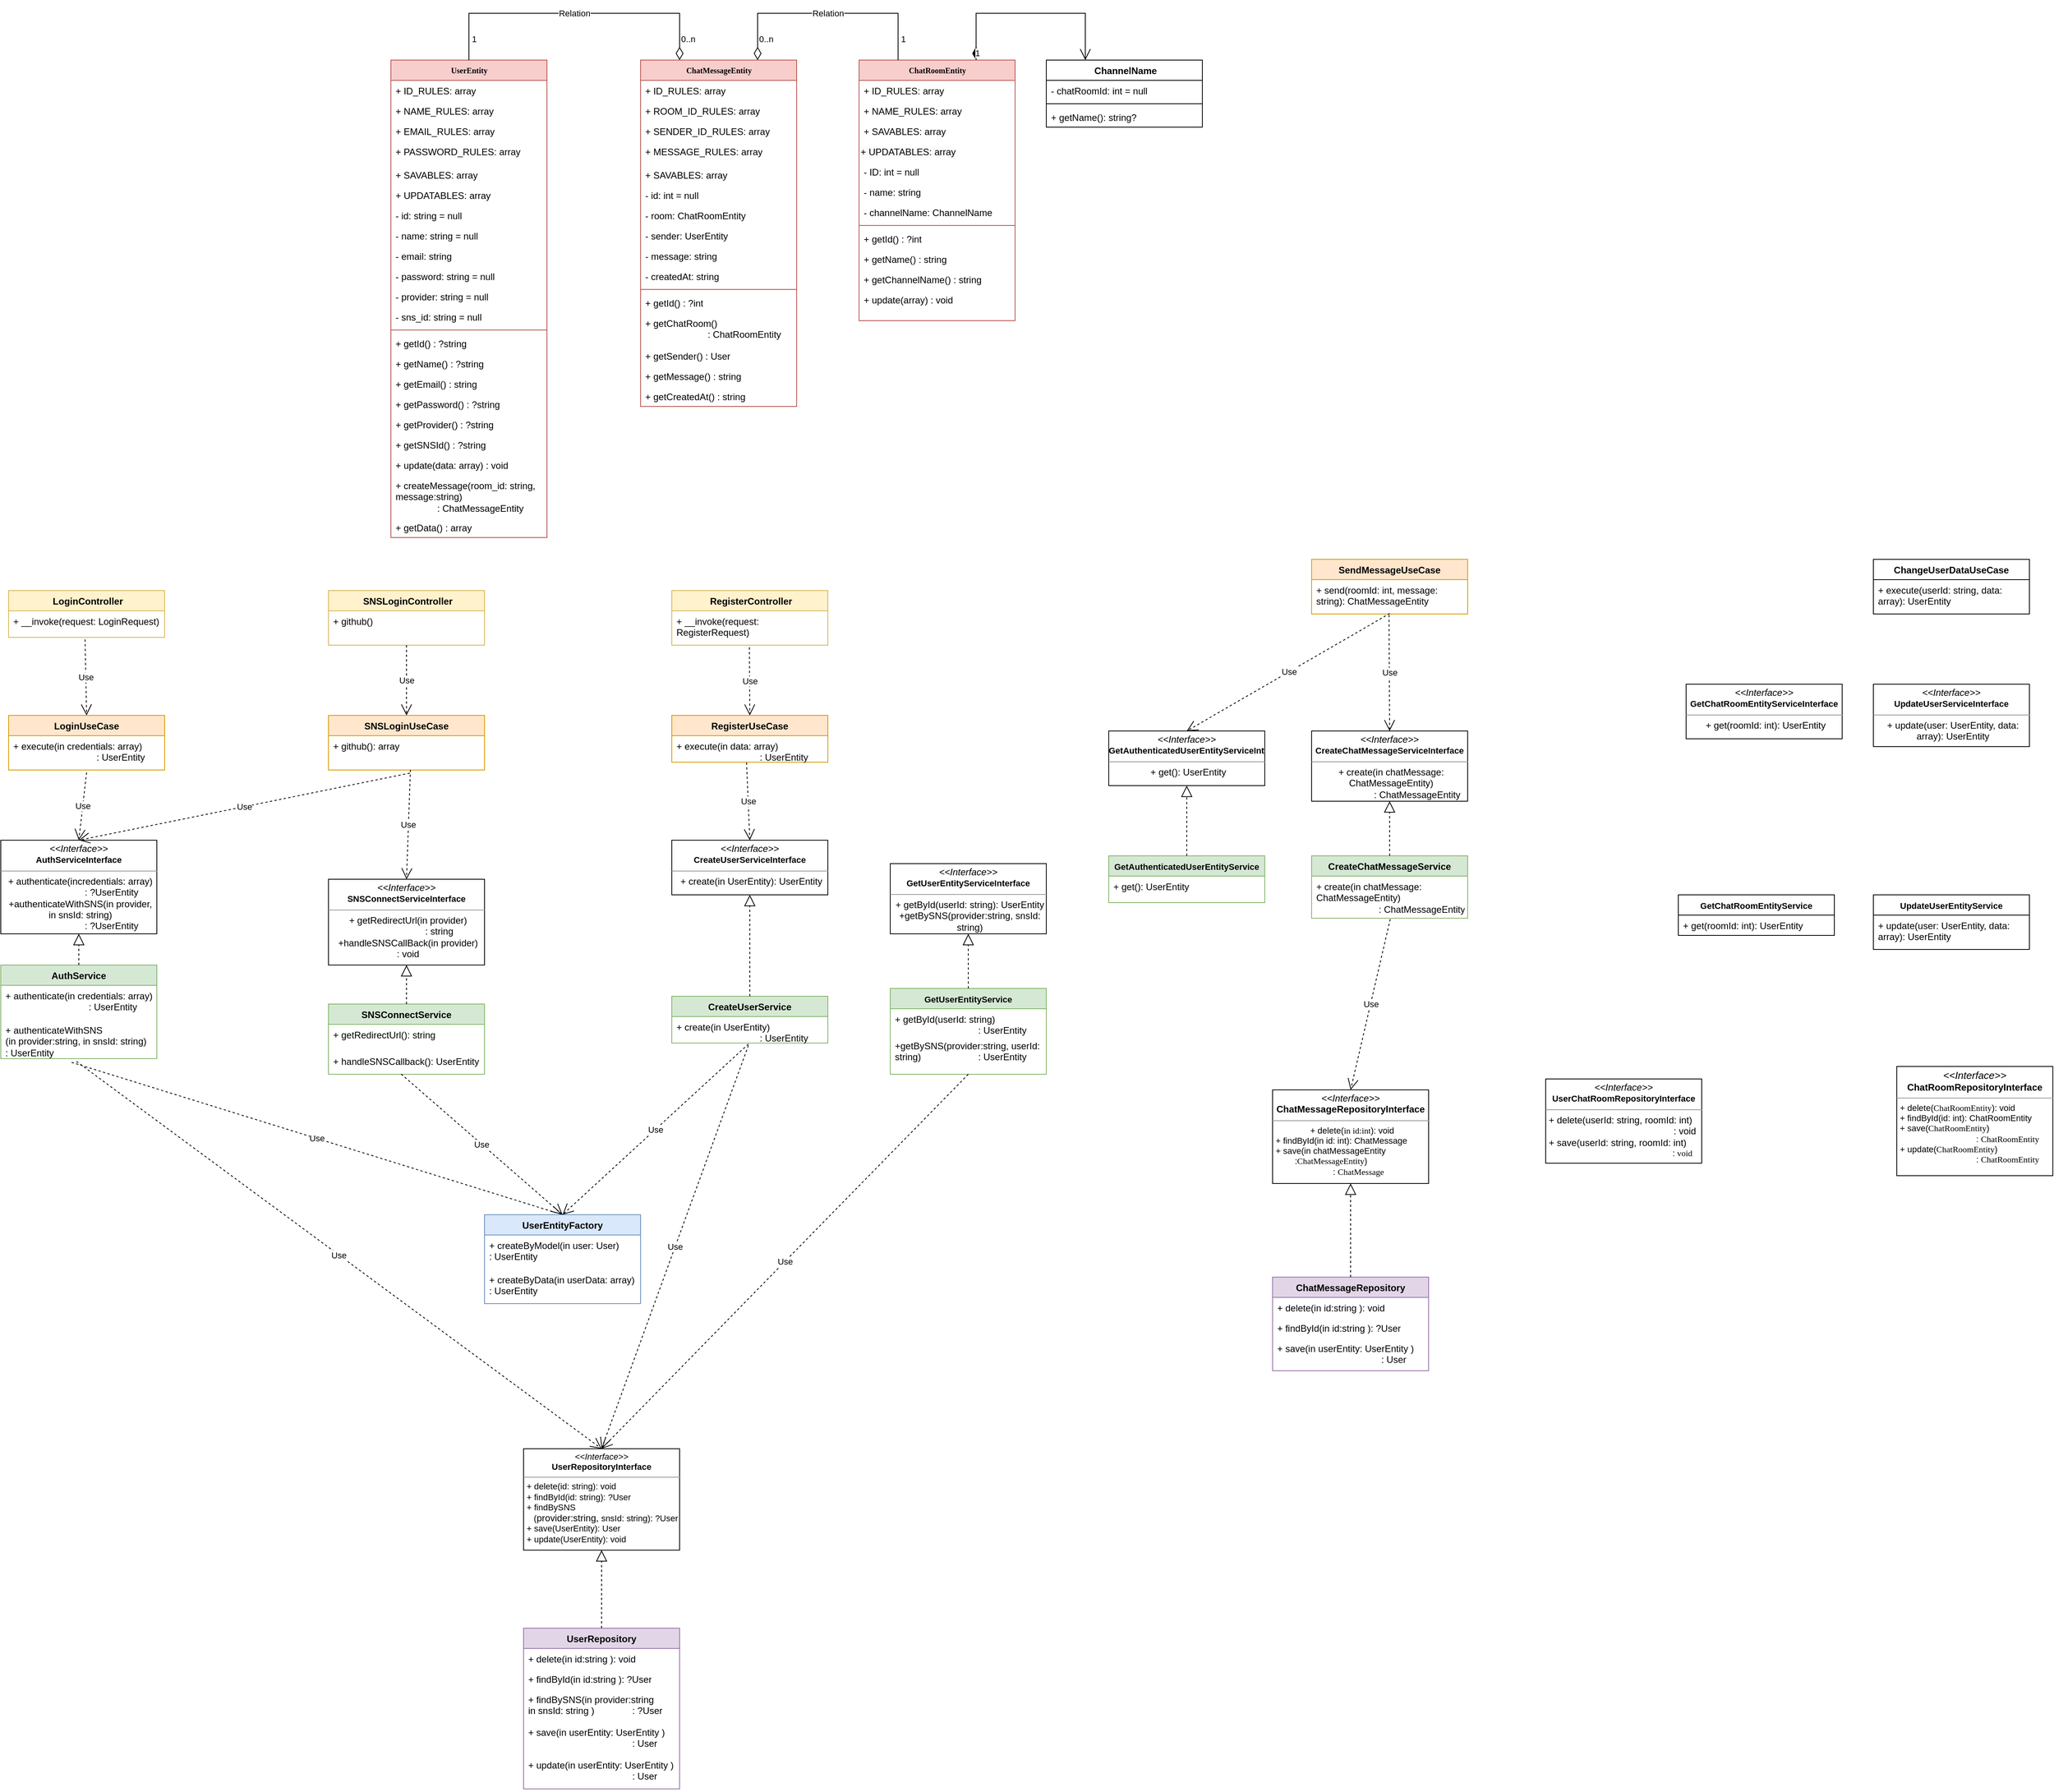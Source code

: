 <mxfile version="24.4.13" type="device">
  <diagram name="Page-1" id="c4acf3e9-155e-7222-9cf6-157b1a14988f">
    <mxGraphModel dx="1465" dy="469" grid="1" gridSize="10" guides="1" tooltips="1" connect="1" arrows="1" fold="1" page="1" pageScale="1" pageWidth="850" pageHeight="1100" background="none" math="0" shadow="0">
      <root>
        <mxCell id="0" />
        <mxCell id="1" parent="0" />
        <mxCell id="17acba5748e5396b-20" value="&lt;b&gt;UserEntity&lt;/b&gt;" style="swimlane;html=1;fontStyle=0;childLayout=stackLayout;horizontal=1;startSize=26;fillColor=#f8cecc;horizontalStack=0;resizeParent=1;resizeLast=0;collapsible=1;marginBottom=0;swimlaneFillColor=#ffffff;rounded=0;shadow=0;comic=0;labelBackgroundColor=none;strokeWidth=1;fontFamily=Verdana;fontSize=10;align=center;strokeColor=#b85450;" parent="1" vertex="1">
          <mxGeometry x="320" y="80" width="200" height="612" as="geometry">
            <mxRectangle x="320" y="80" width="100" height="30" as="alternateBounds" />
          </mxGeometry>
        </mxCell>
        <mxCell id="vdxRl6zEinVoFhlPayeT-68" value="+ ID_RULES: array" style="text;strokeColor=none;fillColor=none;align=left;verticalAlign=top;spacingLeft=4;spacingRight=4;overflow=hidden;rotatable=0;points=[[0,0.5],[1,0.5]];portConstraint=eastwest;whiteSpace=wrap;html=1;" parent="17acba5748e5396b-20" vertex="1">
          <mxGeometry y="26" width="200" height="26" as="geometry" />
        </mxCell>
        <mxCell id="vdxRl6zEinVoFhlPayeT-6" value="+ NAME_RULES: array" style="text;strokeColor=none;fillColor=none;align=left;verticalAlign=top;spacingLeft=4;spacingRight=4;overflow=hidden;rotatable=0;points=[[0,0.5],[1,0.5]];portConstraint=eastwest;whiteSpace=wrap;html=1;" parent="17acba5748e5396b-20" vertex="1">
          <mxGeometry y="52" width="200" height="26" as="geometry" />
        </mxCell>
        <mxCell id="vdxRl6zEinVoFhlPayeT-7" value="+ EMAIL_RULES: array" style="text;strokeColor=none;fillColor=none;align=left;verticalAlign=top;spacingLeft=4;spacingRight=4;overflow=hidden;rotatable=0;points=[[0,0.5],[1,0.5]];portConstraint=eastwest;whiteSpace=wrap;html=1;" parent="17acba5748e5396b-20" vertex="1">
          <mxGeometry y="78" width="200" height="26" as="geometry" />
        </mxCell>
        <mxCell id="vdxRl6zEinVoFhlPayeT-8" value="+ PASSWORD_RULES&lt;span style=&quot;background-color: initial;&quot;&gt;: array&lt;/span&gt;" style="text;strokeColor=none;fillColor=none;align=left;verticalAlign=top;spacingLeft=4;spacingRight=4;overflow=hidden;rotatable=0;points=[[0,0.5],[1,0.5]];portConstraint=eastwest;whiteSpace=wrap;html=1;" parent="17acba5748e5396b-20" vertex="1">
          <mxGeometry y="104" width="200" height="30" as="geometry" />
        </mxCell>
        <mxCell id="fHbyVNu2YwR7cfdPxOHt-9" value="+ SAVABLES: array" style="text;html=1;strokeColor=none;fillColor=none;align=left;verticalAlign=top;spacingLeft=4;spacingRight=4;whiteSpace=wrap;overflow=hidden;rotatable=0;points=[[0,0.5],[1,0.5]];portConstraint=eastwest;" vertex="1" parent="17acba5748e5396b-20">
          <mxGeometry y="134" width="200" height="26" as="geometry" />
        </mxCell>
        <mxCell id="vdxRl6zEinVoFhlPayeT-74" value="+ UPDATABLES: array" style="text;html=1;strokeColor=none;fillColor=none;align=left;verticalAlign=top;spacingLeft=4;spacingRight=4;whiteSpace=wrap;overflow=hidden;rotatable=0;points=[[0,0.5],[1,0.5]];portConstraint=eastwest;" parent="17acba5748e5396b-20" vertex="1">
          <mxGeometry y="160" width="200" height="26" as="geometry" />
        </mxCell>
        <mxCell id="vdxRl6zEinVoFhlPayeT-35" value="- id: string = null" style="text;html=1;strokeColor=none;fillColor=none;align=left;verticalAlign=top;spacingLeft=4;spacingRight=4;whiteSpace=wrap;overflow=hidden;rotatable=0;points=[[0,0.5],[1,0.5]];portConstraint=eastwest;" parent="17acba5748e5396b-20" vertex="1">
          <mxGeometry y="186" width="200" height="26" as="geometry" />
        </mxCell>
        <mxCell id="17acba5748e5396b-21" value="- name: string = null" style="text;html=1;strokeColor=none;fillColor=none;align=left;verticalAlign=top;spacingLeft=4;spacingRight=4;whiteSpace=wrap;overflow=hidden;rotatable=0;points=[[0,0.5],[1,0.5]];portConstraint=eastwest;" parent="17acba5748e5396b-20" vertex="1">
          <mxGeometry y="212" width="200" height="26" as="geometry" />
        </mxCell>
        <mxCell id="vdxRl6zEinVoFhlPayeT-5" value="- email: string" style="text;html=1;strokeColor=none;fillColor=none;align=left;verticalAlign=top;spacingLeft=4;spacingRight=4;whiteSpace=wrap;overflow=hidden;rotatable=0;points=[[0,0.5],[1,0.5]];portConstraint=eastwest;" parent="17acba5748e5396b-20" vertex="1">
          <mxGeometry y="238" width="200" height="26" as="geometry" />
        </mxCell>
        <mxCell id="vdxRl6zEinVoFhlPayeT-9" value="- password: string = null" style="text;html=1;strokeColor=none;fillColor=none;align=left;verticalAlign=top;spacingLeft=4;spacingRight=4;whiteSpace=wrap;overflow=hidden;rotatable=0;points=[[0,0.5],[1,0.5]];portConstraint=eastwest;" parent="17acba5748e5396b-20" vertex="1">
          <mxGeometry y="264" width="200" height="26" as="geometry" />
        </mxCell>
        <mxCell id="fHbyVNu2YwR7cfdPxOHt-5" value="- provider: string = null" style="text;html=1;strokeColor=none;fillColor=none;align=left;verticalAlign=top;spacingLeft=4;spacingRight=4;whiteSpace=wrap;overflow=hidden;rotatable=0;points=[[0,0.5],[1,0.5]];portConstraint=eastwest;" vertex="1" parent="17acba5748e5396b-20">
          <mxGeometry y="290" width="200" height="26" as="geometry" />
        </mxCell>
        <mxCell id="fHbyVNu2YwR7cfdPxOHt-6" value="- sns_id: string = null" style="text;html=1;strokeColor=none;fillColor=none;align=left;verticalAlign=top;spacingLeft=4;spacingRight=4;whiteSpace=wrap;overflow=hidden;rotatable=0;points=[[0,0.5],[1,0.5]];portConstraint=eastwest;" vertex="1" parent="17acba5748e5396b-20">
          <mxGeometry y="316" width="200" height="26" as="geometry" />
        </mxCell>
        <mxCell id="vdxRl6zEinVoFhlPayeT-10" value="" style="line;strokeWidth=1;fillColor=none;align=left;verticalAlign=middle;spacingTop=-1;spacingLeft=3;spacingRight=3;rotatable=0;labelPosition=right;points=[];portConstraint=eastwest;strokeColor=inherit;" parent="17acba5748e5396b-20" vertex="1">
          <mxGeometry y="342" width="200" height="8" as="geometry" />
        </mxCell>
        <mxCell id="vdxRl6zEinVoFhlPayeT-36" value="+ getId() : ?string" style="text;html=1;strokeColor=none;fillColor=none;align=left;verticalAlign=top;spacingLeft=4;spacingRight=4;whiteSpace=wrap;overflow=hidden;rotatable=0;points=[[0,0.5],[1,0.5]];portConstraint=eastwest;" parent="17acba5748e5396b-20" vertex="1">
          <mxGeometry y="350" width="200" height="26" as="geometry" />
        </mxCell>
        <mxCell id="17acba5748e5396b-24" value="+ getName() : ?string" style="text;html=1;strokeColor=none;fillColor=none;align=left;verticalAlign=top;spacingLeft=4;spacingRight=4;whiteSpace=wrap;overflow=hidden;rotatable=0;points=[[0,0.5],[1,0.5]];portConstraint=eastwest;" parent="17acba5748e5396b-20" vertex="1">
          <mxGeometry y="376" width="200" height="26" as="geometry" />
        </mxCell>
        <mxCell id="17acba5748e5396b-26" value="+ getEmail() : string" style="text;html=1;strokeColor=none;fillColor=none;align=left;verticalAlign=top;spacingLeft=4;spacingRight=4;whiteSpace=wrap;overflow=hidden;rotatable=0;points=[[0,0.5],[1,0.5]];portConstraint=eastwest;" parent="17acba5748e5396b-20" vertex="1">
          <mxGeometry y="402" width="200" height="26" as="geometry" />
        </mxCell>
        <mxCell id="vdxRl6zEinVoFhlPayeT-34" value="+ getPassword() : ?string" style="text;html=1;strokeColor=none;fillColor=none;align=left;verticalAlign=top;spacingLeft=4;spacingRight=4;whiteSpace=wrap;overflow=hidden;rotatable=0;points=[[0,0.5],[1,0.5]];portConstraint=eastwest;" parent="17acba5748e5396b-20" vertex="1">
          <mxGeometry y="428" width="200" height="26" as="geometry" />
        </mxCell>
        <mxCell id="fHbyVNu2YwR7cfdPxOHt-7" value="+ getProvider() : ?string" style="text;html=1;strokeColor=none;fillColor=none;align=left;verticalAlign=top;spacingLeft=4;spacingRight=4;whiteSpace=wrap;overflow=hidden;rotatable=0;points=[[0,0.5],[1,0.5]];portConstraint=eastwest;" vertex="1" parent="17acba5748e5396b-20">
          <mxGeometry y="454" width="200" height="26" as="geometry" />
        </mxCell>
        <mxCell id="fHbyVNu2YwR7cfdPxOHt-8" value="+ getSNSId() : ?string" style="text;html=1;strokeColor=none;fillColor=none;align=left;verticalAlign=top;spacingLeft=4;spacingRight=4;whiteSpace=wrap;overflow=hidden;rotatable=0;points=[[0,0.5],[1,0.5]];portConstraint=eastwest;" vertex="1" parent="17acba5748e5396b-20">
          <mxGeometry y="480" width="200" height="26" as="geometry" />
        </mxCell>
        <mxCell id="vdxRl6zEinVoFhlPayeT-77" value="+ update(data: array) : void" style="text;html=1;strokeColor=none;fillColor=none;align=left;verticalAlign=top;spacingLeft=4;spacingRight=4;whiteSpace=wrap;overflow=hidden;rotatable=0;points=[[0,0.5],[1,0.5]];portConstraint=eastwest;" parent="17acba5748e5396b-20" vertex="1">
          <mxGeometry y="506" width="200" height="26" as="geometry" />
        </mxCell>
        <mxCell id="vdxRl6zEinVoFhlPayeT-11" value="+ createMessage(room_id: string, message:string)&amp;nbsp;&lt;div&gt;&lt;span style=&quot;white-space: pre;&quot;&gt;&#x9;&lt;/span&gt;&lt;span style=&quot;white-space: pre;&quot;&gt;&#x9;&lt;/span&gt;: ChatMessageEntity&lt;/div&gt;" style="text;html=1;strokeColor=none;fillColor=none;align=left;verticalAlign=top;spacingLeft=4;spacingRight=4;whiteSpace=wrap;overflow=hidden;rotatable=0;points=[[0,0.5],[1,0.5]];portConstraint=eastwest;" parent="17acba5748e5396b-20" vertex="1">
          <mxGeometry y="532" width="200" height="54" as="geometry" />
        </mxCell>
        <mxCell id="fHbyVNu2YwR7cfdPxOHt-38" value="+ getData() : array" style="text;html=1;strokeColor=none;fillColor=none;align=left;verticalAlign=top;spacingLeft=4;spacingRight=4;whiteSpace=wrap;overflow=hidden;rotatable=0;points=[[0,0.5],[1,0.5]];portConstraint=eastwest;" vertex="1" parent="17acba5748e5396b-20">
          <mxGeometry y="586" width="200" height="26" as="geometry" />
        </mxCell>
        <mxCell id="5d2195bd80daf111-18" value="&lt;p style=&quot;margin: 4px 0px 0px; text-align: center; font-size: 11px;&quot;&gt;&lt;i&gt;&amp;lt;&amp;lt;Interface&amp;gt;&amp;gt;&lt;/i&gt;&lt;br&gt;&lt;b&gt;UserRepositoryInterface&lt;/b&gt;&lt;/p&gt;&lt;hr style=&quot;font-size: 11px;&quot; size=&quot;1&quot;&gt;&lt;p style=&quot;margin: 0px 0px 0px 4px; font-size: 11px;&quot;&gt;&lt;span style=&quot;background-color: initial;&quot;&gt;&lt;font style=&quot;font-size: 11px;&quot;&gt;+ delete(id: string): void&lt;/font&gt;&lt;/span&gt;&lt;/p&gt;&lt;p style=&quot;margin: 0px 0px 0px 4px; font-size: 11px;&quot;&gt;&lt;span style=&quot;background-color: initial;&quot;&gt;&lt;font style=&quot;font-size: 11px;&quot;&gt;+ findById(id: string): ?User&lt;/font&gt;&lt;/span&gt;&lt;/p&gt;&lt;p style=&quot;margin: 0px 0px 0px 4px; font-size: 11px;&quot;&gt;+ findBySNS&lt;/p&gt;&lt;p style=&quot;margin: 0px 0px 0px 4px; font-size: 11px;&quot;&gt;&amp;nbsp; &amp;nbsp;(&lt;span style=&quot;text-wrap: wrap; background-color: initial; font-size: 12px;&quot;&gt;provider:string,&lt;/span&gt;&lt;span style=&quot;text-wrap: wrap; background-color: initial; font-size: 12px;&quot;&gt;&amp;nbsp;&lt;/span&gt;&lt;span style=&quot;background-color: initial;&quot;&gt;snsId: string): ?User&lt;/span&gt;&lt;/p&gt;&lt;p style=&quot;margin: 0px 0px 0px 4px; font-size: 11px;&quot;&gt;&lt;font style=&quot;font-size: 11px;&quot;&gt;+ save(UserEntity): User&lt;br&gt;+ update(UserEntity): void&lt;/font&gt;&lt;/p&gt;" style="verticalAlign=top;align=left;overflow=fill;fontSize=12;fontFamily=Helvetica;html=1;rounded=0;shadow=0;comic=0;labelBackgroundColor=none;strokeWidth=1" parent="1" vertex="1">
          <mxGeometry x="490" y="1860" width="200" height="130" as="geometry" />
        </mxCell>
        <mxCell id="vdxRl6zEinVoFhlPayeT-12" value="&lt;b&gt;ChatRoomEntity&lt;/b&gt;" style="swimlane;html=1;fontStyle=0;childLayout=stackLayout;horizontal=1;startSize=26;fillColor=#f8cecc;horizontalStack=0;resizeParent=1;resizeLast=0;collapsible=1;marginBottom=0;swimlaneFillColor=#ffffff;rounded=0;shadow=0;comic=0;labelBackgroundColor=none;strokeWidth=1;fontFamily=Verdana;fontSize=10;align=center;strokeColor=#b85450;" parent="1" vertex="1">
          <mxGeometry x="920" y="80" width="200" height="334" as="geometry" />
        </mxCell>
        <mxCell id="vdxRl6zEinVoFhlPayeT-69" value="+ ID_RULES: array" style="text;strokeColor=none;fillColor=none;align=left;verticalAlign=top;spacingLeft=4;spacingRight=4;overflow=hidden;rotatable=0;points=[[0,0.5],[1,0.5]];portConstraint=eastwest;whiteSpace=wrap;html=1;" parent="vdxRl6zEinVoFhlPayeT-12" vertex="1">
          <mxGeometry y="26" width="200" height="26" as="geometry" />
        </mxCell>
        <mxCell id="vdxRl6zEinVoFhlPayeT-13" value="+ NAME_RULES: array" style="text;strokeColor=none;fillColor=none;align=left;verticalAlign=top;spacingLeft=4;spacingRight=4;overflow=hidden;rotatable=0;points=[[0,0.5],[1,0.5]];portConstraint=eastwest;whiteSpace=wrap;html=1;" parent="vdxRl6zEinVoFhlPayeT-12" vertex="1">
          <mxGeometry y="52" width="200" height="26" as="geometry" />
        </mxCell>
        <mxCell id="fHbyVNu2YwR7cfdPxOHt-11" value="+ SAVABLES: array" style="text;html=1;strokeColor=none;fillColor=none;align=left;verticalAlign=top;spacingLeft=4;spacingRight=4;whiteSpace=wrap;overflow=hidden;rotatable=0;points=[[0,0.5],[1,0.5]];portConstraint=eastwest;" vertex="1" parent="vdxRl6zEinVoFhlPayeT-12">
          <mxGeometry y="78" width="200" height="26" as="geometry" />
        </mxCell>
        <mxCell id="fHbyVNu2YwR7cfdPxOHt-2" value="&lt;span style=&quot;color: rgb(0, 0, 0); font-family: Helvetica; font-size: 12px; font-style: normal; font-variant-ligatures: normal; font-variant-caps: normal; font-weight: 400; letter-spacing: normal; orphans: 2; text-align: left; text-indent: 0px; text-transform: none; widows: 2; word-spacing: 0px; -webkit-text-stroke-width: 0px; white-space: normal; background-color: rgb(251, 251, 251); text-decoration-thickness: initial; text-decoration-style: initial; text-decoration-color: initial; display: inline !important; float: none;&quot;&gt;+ UPDATABLES: array&lt;/span&gt;" style="text;whiteSpace=wrap;html=1;" vertex="1" parent="vdxRl6zEinVoFhlPayeT-12">
          <mxGeometry y="104" width="200" height="26" as="geometry" />
        </mxCell>
        <mxCell id="vdxRl6zEinVoFhlPayeT-37" value="- ID: int = null" style="text;html=1;strokeColor=none;fillColor=none;align=left;verticalAlign=top;spacingLeft=4;spacingRight=4;whiteSpace=wrap;overflow=hidden;rotatable=0;points=[[0,0.5],[1,0.5]];portConstraint=eastwest;" parent="vdxRl6zEinVoFhlPayeT-12" vertex="1">
          <mxGeometry y="130" width="200" height="26" as="geometry" />
        </mxCell>
        <mxCell id="vdxRl6zEinVoFhlPayeT-66" value="- name: string" style="text;html=1;strokeColor=none;fillColor=none;align=left;verticalAlign=top;spacingLeft=4;spacingRight=4;whiteSpace=wrap;overflow=hidden;rotatable=0;points=[[0,0.5],[1,0.5]];portConstraint=eastwest;" parent="vdxRl6zEinVoFhlPayeT-12" vertex="1">
          <mxGeometry y="156" width="200" height="26" as="geometry" />
        </mxCell>
        <mxCell id="vdxRl6zEinVoFhlPayeT-16" value="- channelName: ChannelName" style="text;html=1;strokeColor=none;fillColor=none;align=left;verticalAlign=top;spacingLeft=4;spacingRight=4;whiteSpace=wrap;overflow=hidden;rotatable=0;points=[[0,0.5],[1,0.5]];portConstraint=eastwest;" parent="vdxRl6zEinVoFhlPayeT-12" vertex="1">
          <mxGeometry y="182" width="200" height="26" as="geometry" />
        </mxCell>
        <mxCell id="vdxRl6zEinVoFhlPayeT-19" value="" style="line;strokeWidth=1;fillColor=none;align=left;verticalAlign=middle;spacingTop=-1;spacingLeft=3;spacingRight=3;rotatable=0;labelPosition=right;points=[];portConstraint=eastwest;strokeColor=inherit;" parent="vdxRl6zEinVoFhlPayeT-12" vertex="1">
          <mxGeometry y="208" width="200" height="8" as="geometry" />
        </mxCell>
        <mxCell id="vdxRl6zEinVoFhlPayeT-39" value="+ getId() : ?int" style="text;html=1;strokeColor=none;fillColor=none;align=left;verticalAlign=top;spacingLeft=4;spacingRight=4;whiteSpace=wrap;overflow=hidden;rotatable=0;points=[[0,0.5],[1,0.5]];portConstraint=eastwest;" parent="vdxRl6zEinVoFhlPayeT-12" vertex="1">
          <mxGeometry y="216" width="200" height="26" as="geometry" />
        </mxCell>
        <mxCell id="vdxRl6zEinVoFhlPayeT-20" value="+ getName() : string" style="text;html=1;strokeColor=none;fillColor=none;align=left;verticalAlign=top;spacingLeft=4;spacingRight=4;whiteSpace=wrap;overflow=hidden;rotatable=0;points=[[0,0.5],[1,0.5]];portConstraint=eastwest;" parent="vdxRl6zEinVoFhlPayeT-12" vertex="1">
          <mxGeometry y="242" width="200" height="26" as="geometry" />
        </mxCell>
        <mxCell id="vdxRl6zEinVoFhlPayeT-41" value="+ getChannelName() : string" style="text;html=1;strokeColor=none;fillColor=none;align=left;verticalAlign=top;spacingLeft=4;spacingRight=4;whiteSpace=wrap;overflow=hidden;rotatable=0;points=[[0,0.5],[1,0.5]];portConstraint=eastwest;" parent="vdxRl6zEinVoFhlPayeT-12" vertex="1">
          <mxGeometry y="268" width="200" height="26" as="geometry" />
        </mxCell>
        <mxCell id="vdxRl6zEinVoFhlPayeT-78" value="+ update(array) : void" style="text;html=1;strokeColor=none;fillColor=none;align=left;verticalAlign=top;spacingLeft=4;spacingRight=4;whiteSpace=wrap;overflow=hidden;rotatable=0;points=[[0,0.5],[1,0.5]];portConstraint=eastwest;" parent="vdxRl6zEinVoFhlPayeT-12" vertex="1">
          <mxGeometry y="294" width="200" height="26" as="geometry" />
        </mxCell>
        <mxCell id="vdxRl6zEinVoFhlPayeT-23" value="&lt;b&gt;ChatMessageEntity&lt;/b&gt;" style="swimlane;html=1;fontStyle=0;childLayout=stackLayout;horizontal=1;startSize=26;fillColor=#f8cecc;horizontalStack=0;resizeParent=1;resizeLast=0;collapsible=1;marginBottom=0;swimlaneFillColor=#ffffff;rounded=0;shadow=0;comic=0;labelBackgroundColor=none;strokeWidth=1;fontFamily=Verdana;fontSize=10;align=center;strokeColor=#b85450;" parent="1" vertex="1">
          <mxGeometry x="640" y="80" width="200" height="444" as="geometry" />
        </mxCell>
        <mxCell id="vdxRl6zEinVoFhlPayeT-70" value="+ ID_RULES: array" style="text;strokeColor=none;fillColor=none;align=left;verticalAlign=top;spacingLeft=4;spacingRight=4;overflow=hidden;rotatable=0;points=[[0,0.5],[1,0.5]];portConstraint=eastwest;whiteSpace=wrap;html=1;" parent="vdxRl6zEinVoFhlPayeT-23" vertex="1">
          <mxGeometry y="26" width="200" height="26" as="geometry" />
        </mxCell>
        <mxCell id="vdxRl6zEinVoFhlPayeT-24" value="+ ROOM_ID_RULES: array" style="text;strokeColor=none;fillColor=none;align=left;verticalAlign=top;spacingLeft=4;spacingRight=4;overflow=hidden;rotatable=0;points=[[0,0.5],[1,0.5]];portConstraint=eastwest;whiteSpace=wrap;html=1;" parent="vdxRl6zEinVoFhlPayeT-23" vertex="1">
          <mxGeometry y="52" width="200" height="26" as="geometry" />
        </mxCell>
        <mxCell id="fHbyVNu2YwR7cfdPxOHt-3" value="+ SENDER_ID_RULES: array" style="text;strokeColor=none;fillColor=none;align=left;verticalAlign=top;spacingLeft=4;spacingRight=4;overflow=hidden;rotatable=0;points=[[0,0.5],[1,0.5]];portConstraint=eastwest;whiteSpace=wrap;html=1;" vertex="1" parent="vdxRl6zEinVoFhlPayeT-23">
          <mxGeometry y="78" width="200" height="26" as="geometry" />
        </mxCell>
        <mxCell id="vdxRl6zEinVoFhlPayeT-26" value="+ MESSAGE_RULES&lt;span style=&quot;background-color: initial;&quot;&gt;: array&lt;/span&gt;" style="text;strokeColor=none;fillColor=none;align=left;verticalAlign=top;spacingLeft=4;spacingRight=4;overflow=hidden;rotatable=0;points=[[0,0.5],[1,0.5]];portConstraint=eastwest;whiteSpace=wrap;html=1;" parent="vdxRl6zEinVoFhlPayeT-23" vertex="1">
          <mxGeometry y="104" width="200" height="30" as="geometry" />
        </mxCell>
        <mxCell id="fHbyVNu2YwR7cfdPxOHt-10" value="+ SAVABLES: array" style="text;html=1;strokeColor=none;fillColor=none;align=left;verticalAlign=top;spacingLeft=4;spacingRight=4;whiteSpace=wrap;overflow=hidden;rotatable=0;points=[[0,0.5],[1,0.5]];portConstraint=eastwest;" vertex="1" parent="vdxRl6zEinVoFhlPayeT-23">
          <mxGeometry y="134" width="200" height="26" as="geometry" />
        </mxCell>
        <mxCell id="vdxRl6zEinVoFhlPayeT-38" value="- id: int = null" style="text;html=1;strokeColor=none;fillColor=none;align=left;verticalAlign=top;spacingLeft=4;spacingRight=4;whiteSpace=wrap;overflow=hidden;rotatable=0;points=[[0,0.5],[1,0.5]];portConstraint=eastwest;" parent="vdxRl6zEinVoFhlPayeT-23" vertex="1">
          <mxGeometry y="160" width="200" height="26" as="geometry" />
        </mxCell>
        <mxCell id="vdxRl6zEinVoFhlPayeT-27" value="- room: ChatRoomEntity" style="text;html=1;strokeColor=none;fillColor=none;align=left;verticalAlign=top;spacingLeft=4;spacingRight=4;whiteSpace=wrap;overflow=hidden;rotatable=0;points=[[0,0.5],[1,0.5]];portConstraint=eastwest;" parent="vdxRl6zEinVoFhlPayeT-23" vertex="1">
          <mxGeometry y="186" width="200" height="26" as="geometry" />
        </mxCell>
        <mxCell id="vdxRl6zEinVoFhlPayeT-28" value="- sender: UserEntity" style="text;html=1;strokeColor=none;fillColor=none;align=left;verticalAlign=top;spacingLeft=4;spacingRight=4;whiteSpace=wrap;overflow=hidden;rotatable=0;points=[[0,0.5],[1,0.5]];portConstraint=eastwest;" parent="vdxRl6zEinVoFhlPayeT-23" vertex="1">
          <mxGeometry y="212" width="200" height="26" as="geometry" />
        </mxCell>
        <mxCell id="vdxRl6zEinVoFhlPayeT-29" value="- message: string" style="text;html=1;strokeColor=none;fillColor=none;align=left;verticalAlign=top;spacingLeft=4;spacingRight=4;whiteSpace=wrap;overflow=hidden;rotatable=0;points=[[0,0.5],[1,0.5]];portConstraint=eastwest;" parent="vdxRl6zEinVoFhlPayeT-23" vertex="1">
          <mxGeometry y="238" width="200" height="26" as="geometry" />
        </mxCell>
        <mxCell id="fHbyVNu2YwR7cfdPxOHt-56" value="- createdAt: string" style="text;html=1;strokeColor=none;fillColor=none;align=left;verticalAlign=top;spacingLeft=4;spacingRight=4;whiteSpace=wrap;overflow=hidden;rotatable=0;points=[[0,0.5],[1,0.5]];portConstraint=eastwest;" vertex="1" parent="vdxRl6zEinVoFhlPayeT-23">
          <mxGeometry y="264" width="200" height="26" as="geometry" />
        </mxCell>
        <mxCell id="vdxRl6zEinVoFhlPayeT-30" value="" style="line;strokeWidth=1;fillColor=none;align=left;verticalAlign=middle;spacingTop=-1;spacingLeft=3;spacingRight=3;rotatable=0;labelPosition=right;points=[];portConstraint=eastwest;strokeColor=inherit;" parent="vdxRl6zEinVoFhlPayeT-23" vertex="1">
          <mxGeometry y="290" width="200" height="8" as="geometry" />
        </mxCell>
        <mxCell id="vdxRl6zEinVoFhlPayeT-40" value="+ getId() : ?int" style="text;html=1;strokeColor=none;fillColor=none;align=left;verticalAlign=top;spacingLeft=4;spacingRight=4;whiteSpace=wrap;overflow=hidden;rotatable=0;points=[[0,0.5],[1,0.5]];portConstraint=eastwest;" parent="vdxRl6zEinVoFhlPayeT-23" vertex="1">
          <mxGeometry y="298" width="200" height="26" as="geometry" />
        </mxCell>
        <mxCell id="vdxRl6zEinVoFhlPayeT-32" value="+ getChatRoom()&lt;div&gt;&amp;nbsp;&lt;span style=&quot;white-space: pre;&quot;&gt;&#x9;&lt;/span&gt;&amp;nbsp;&lt;span style=&quot;white-space: pre;&quot;&gt;&#x9;&lt;/span&gt;&lt;span style=&quot;white-space: pre;&quot;&gt;&#x9;&lt;/span&gt;: ChatRoomEntity&lt;/div&gt;" style="text;html=1;strokeColor=none;fillColor=none;align=left;verticalAlign=top;spacingLeft=4;spacingRight=4;whiteSpace=wrap;overflow=hidden;rotatable=0;points=[[0,0.5],[1,0.5]];portConstraint=eastwest;" parent="vdxRl6zEinVoFhlPayeT-23" vertex="1">
          <mxGeometry y="324" width="200" height="42" as="geometry" />
        </mxCell>
        <mxCell id="vdxRl6zEinVoFhlPayeT-33" value="+ getSender&lt;span style=&quot;background-color: initial;&quot;&gt;() : User&lt;/span&gt;" style="text;html=1;strokeColor=none;fillColor=none;align=left;verticalAlign=top;spacingLeft=4;spacingRight=4;whiteSpace=wrap;overflow=hidden;rotatable=0;points=[[0,0.5],[1,0.5]];portConstraint=eastwest;" parent="vdxRl6zEinVoFhlPayeT-23" vertex="1">
          <mxGeometry y="366" width="200" height="26" as="geometry" />
        </mxCell>
        <mxCell id="fHbyVNu2YwR7cfdPxOHt-4" value="+ getMessage() : string" style="text;html=1;strokeColor=none;fillColor=none;align=left;verticalAlign=top;spacingLeft=4;spacingRight=4;whiteSpace=wrap;overflow=hidden;rotatable=0;points=[[0,0.5],[1,0.5]];portConstraint=eastwest;" vertex="1" parent="vdxRl6zEinVoFhlPayeT-23">
          <mxGeometry y="392" width="200" height="26" as="geometry" />
        </mxCell>
        <mxCell id="fHbyVNu2YwR7cfdPxOHt-57" value="+ getCreatedAt() : string" style="text;html=1;strokeColor=none;fillColor=none;align=left;verticalAlign=top;spacingLeft=4;spacingRight=4;whiteSpace=wrap;overflow=hidden;rotatable=0;points=[[0,0.5],[1,0.5]];portConstraint=eastwest;" vertex="1" parent="vdxRl6zEinVoFhlPayeT-23">
          <mxGeometry y="418" width="200" height="26" as="geometry" />
        </mxCell>
        <mxCell id="vdxRl6zEinVoFhlPayeT-62" value="&amp;nbsp;ChannelName" style="swimlane;fontStyle=1;align=center;verticalAlign=top;childLayout=stackLayout;horizontal=1;startSize=26;horizontalStack=0;resizeParent=1;resizeParentMax=0;resizeLast=0;collapsible=1;marginBottom=0;whiteSpace=wrap;html=1;" parent="1" vertex="1">
          <mxGeometry x="1160" y="80" width="200" height="86" as="geometry" />
        </mxCell>
        <mxCell id="vdxRl6zEinVoFhlPayeT-63" value="- chatRoomId: int = null" style="text;strokeColor=none;fillColor=none;align=left;verticalAlign=top;spacingLeft=4;spacingRight=4;overflow=hidden;rotatable=0;points=[[0,0.5],[1,0.5]];portConstraint=eastwest;whiteSpace=wrap;html=1;" parent="vdxRl6zEinVoFhlPayeT-62" vertex="1">
          <mxGeometry y="26" width="200" height="26" as="geometry" />
        </mxCell>
        <mxCell id="vdxRl6zEinVoFhlPayeT-64" value="" style="line;strokeWidth=1;fillColor=none;align=left;verticalAlign=middle;spacingTop=-1;spacingLeft=3;spacingRight=3;rotatable=0;labelPosition=right;points=[];portConstraint=eastwest;strokeColor=inherit;" parent="vdxRl6zEinVoFhlPayeT-62" vertex="1">
          <mxGeometry y="52" width="200" height="8" as="geometry" />
        </mxCell>
        <mxCell id="vdxRl6zEinVoFhlPayeT-65" value="+ getName(): string?" style="text;strokeColor=none;fillColor=none;align=left;verticalAlign=top;spacingLeft=4;spacingRight=4;overflow=hidden;rotatable=0;points=[[0,0.5],[1,0.5]];portConstraint=eastwest;whiteSpace=wrap;html=1;" parent="vdxRl6zEinVoFhlPayeT-62" vertex="1">
          <mxGeometry y="60" width="200" height="26" as="geometry" />
        </mxCell>
        <mxCell id="vdxRl6zEinVoFhlPayeT-71" value="&lt;p style=&quot;margin: 4px 0px 0px; text-align: center;&quot;&gt;&lt;font style=&quot;font-size: 12px;&quot;&gt;&lt;i style=&quot;font-size: 13px;&quot;&gt;&amp;lt;&amp;lt;Interface&amp;gt;&amp;gt;&lt;/i&gt;&lt;br&gt;&lt;b style=&quot;&quot;&gt;&lt;font style=&quot;font-size: 12px;&quot;&gt;ChatRoomRepositoryInterface&lt;/font&gt;&lt;/b&gt;&lt;/font&gt;&lt;/p&gt;&lt;hr style=&quot;&quot; size=&quot;1&quot;&gt;&lt;p style=&quot;margin: 0px 0px 0px 4px; font-size: 11px;&quot;&gt;&lt;font style=&quot;font-size: 11px;&quot;&gt;&lt;span style=&quot;background-color: initial;&quot;&gt;+ delete(&lt;/span&gt;&lt;span style=&quot;background-color: initial; font-family: Verdana; text-align: center;&quot;&gt;ChatRoomEntity&lt;/span&gt;&lt;span style=&quot;background-color: initial;&quot;&gt;): void&lt;/span&gt;&lt;/font&gt;&lt;/p&gt;&lt;p style=&quot;margin: 0px 0px 0px 4px; font-size: 11px;&quot;&gt;&lt;span style=&quot;background-color: initial;&quot;&gt;&lt;font style=&quot;font-size: 11px;&quot;&gt;+ findById(id: int): ChatRoomEntity&lt;/font&gt;&lt;/span&gt;&lt;/p&gt;&lt;p style=&quot;margin: 0px 0px 0px 4px; font-size: 11px;&quot;&gt;&lt;font style=&quot;font-size: 11px;&quot;&gt;+ save(&lt;span style=&quot;background-color: initial; font-family: Verdana; text-align: center;&quot;&gt;ChatRoomEntity&lt;/span&gt;&lt;span style=&quot;background-color: initial;&quot;&gt;)&lt;/span&gt;&lt;/font&gt;&lt;/p&gt;&lt;p style=&quot;margin: 0px 0px 0px 4px; font-size: 11px;&quot;&gt;&lt;font style=&quot;font-size: 11px;&quot;&gt;&lt;span style=&quot;background-color: initial;&quot;&gt;&lt;span style=&quot;white-space: pre;&quot;&gt;&#x9;&lt;/span&gt;&lt;span style=&quot;white-space: pre;&quot;&gt;&#x9;&lt;/span&gt;&lt;span style=&quot;white-space: pre;&quot;&gt;&#x9;&lt;/span&gt;&lt;span style=&quot;white-space: pre;&quot;&gt;&#x9;&lt;/span&gt;:&amp;nbsp;&lt;/span&gt;&lt;span style=&quot;font-family: Verdana; text-align: center; background-color: initial;&quot;&gt;ChatRoomEntity&lt;/span&gt;&lt;/font&gt;&lt;/p&gt;&lt;p style=&quot;margin: 0px 0px 0px 4px; font-size: 11px;&quot;&gt;&lt;font style=&quot;font-size: 11px;&quot;&gt;+ update(&lt;span style=&quot;font-family: Verdana; text-align: center;&quot;&gt;ChatRoomEntity&lt;/span&gt;)&lt;/font&gt;&lt;/p&gt;&lt;p style=&quot;margin: 0px 0px 0px 4px; font-size: 11px;&quot;&gt;&lt;font style=&quot;font-size: 11px;&quot;&gt;&lt;span style=&quot;white-space: pre;&quot;&gt;&#x9;&lt;/span&gt;&lt;span style=&quot;white-space: pre;&quot;&gt;&#x9;&lt;/span&gt;&lt;span style=&quot;white-space: pre;&quot;&gt;&#x9;&lt;/span&gt;&lt;span style=&quot;white-space: pre;&quot;&gt;&#x9;&lt;/span&gt;:&amp;nbsp;&lt;span style=&quot;font-family: Verdana; text-align: center; background-color: initial;&quot;&gt;ChatRoomEntity&lt;/span&gt;&lt;/font&gt;&lt;/p&gt;&lt;p style=&quot;margin: 0px 0px 0px 4px; font-size: 11px;&quot;&gt;&lt;br&gt;&lt;/p&gt;" style="verticalAlign=top;align=left;overflow=fill;fontSize=12;fontFamily=Helvetica;html=1;rounded=0;shadow=0;comic=0;labelBackgroundColor=none;strokeWidth=1" parent="1" vertex="1">
          <mxGeometry x="2250" y="1370" width="200" height="140" as="geometry" />
        </mxCell>
        <mxCell id="vdxRl6zEinVoFhlPayeT-80" value="&lt;p style=&quot;margin:0px;margin-top:4px;text-align:center;&quot;&gt;&lt;i&gt;&amp;lt;&amp;lt;Interface&amp;gt;&amp;gt;&lt;/i&gt;&lt;br&gt;&lt;b&gt;ChatMessageRepositoryInterface&lt;/b&gt;&lt;/p&gt;&lt;hr size=&quot;1&quot;&gt;&lt;p style=&quot;text-align: center; margin: 0px 0px 0px 4px; font-size: 11px;&quot;&gt;&lt;font style=&quot;font-size: 11px;&quot;&gt;&lt;span style=&quot;background-color: initial;&quot;&gt;+ delete(&lt;font face=&quot;Verdana&quot;&gt;in id:int&lt;/font&gt;&lt;/span&gt;&lt;span style=&quot;background-color: initial;&quot;&gt;): void&lt;/span&gt;&lt;/font&gt;&lt;/p&gt;&lt;p style=&quot;margin: 0px 0px 0px 4px; font-size: 11px;&quot;&gt;&lt;span style=&quot;background-color: initial;&quot;&gt;&lt;font style=&quot;font-size: 11px;&quot;&gt;+ findById(in id: int):&lt;font style=&quot;font-size: 11px;&quot;&gt; ChatMessage&lt;/font&gt;&lt;/font&gt;&lt;/span&gt;&lt;/p&gt;&lt;p style=&quot;margin: 0px 0px 0px 4px; font-size: 11px;&quot;&gt;&lt;font style=&quot;font-size: 11px;&quot;&gt;+ save(&lt;/font&gt;&lt;span style=&quot;background-color: initial;&quot;&gt;in chatMessageEntity&lt;/span&gt;&lt;/p&gt;&lt;p style=&quot;margin: 0px 0px 0px 4px; font-size: 11px;&quot;&gt;&lt;span style=&quot;background-color: initial;&quot;&gt;&lt;span style=&quot;white-space: pre;&quot;&gt;&#x9;&lt;/span&gt;:&lt;/span&gt;&lt;span style=&quot;background-color: initial; font-family: Verdana; text-align: center;&quot;&gt;ChatMessageEntity&lt;/span&gt;&lt;span style=&quot;background-color: initial;&quot;&gt;)&lt;/span&gt;&lt;/p&gt;&lt;p style=&quot;margin: 0px 0px 0px 4px; font-size: 11px;&quot;&gt;&lt;font style=&quot;font-size: 11px;&quot;&gt;&lt;span style=&quot;background-color: initial;&quot;&gt;&lt;span style=&quot;white-space: pre;&quot;&gt;&#x9;&lt;/span&gt;&lt;span style=&quot;white-space: pre;&quot;&gt;&#x9;&lt;/span&gt;&lt;span style=&quot;white-space: pre;&quot;&gt;&#x9;&lt;/span&gt;:&amp;nbsp;&lt;/span&gt;&lt;span style=&quot;font-family: Verdana; text-align: center; background-color: initial;&quot;&gt;ChatMessage&lt;/span&gt;&lt;/font&gt;&lt;/p&gt;" style="verticalAlign=top;align=left;overflow=fill;fontSize=12;fontFamily=Helvetica;html=1;rounded=0;shadow=0;comic=0;labelBackgroundColor=none;strokeWidth=1" parent="1" vertex="1">
          <mxGeometry x="1450" y="1400" width="200" height="120" as="geometry" />
        </mxCell>
        <mxCell id="vdxRl6zEinVoFhlPayeT-81" value="&lt;p style=&quot;margin:0px;margin-top:4px;text-align:center;&quot;&gt;&lt;i&gt;&amp;lt;&amp;lt;Interface&amp;gt;&amp;gt;&lt;/i&gt;&lt;br&gt;&lt;b&gt;&lt;font style=&quot;font-size: 11px;&quot;&gt;UserChatRoomRepositoryInterface&lt;/font&gt;&lt;/b&gt;&lt;/p&gt;&lt;hr size=&quot;1&quot;&gt;&lt;p style=&quot;margin:0px;margin-left:4px;&quot;&gt;&lt;span style=&quot;background-color: initial;&quot;&gt;+ delete(&lt;/span&gt;&lt;span style=&quot;text-align: center; background-color: initial;&quot;&gt;userId: string, roomId: int&lt;/span&gt;&lt;span style=&quot;background-color: initial;&quot;&gt;)&lt;/span&gt;&lt;/p&gt;&lt;p style=&quot;margin:0px;margin-left:4px;&quot;&gt;&lt;span style=&quot;background-color: initial;&quot;&gt;&lt;span style=&quot;white-space: pre;&quot;&gt;&#x9;&lt;/span&gt;&lt;span style=&quot;white-space: pre;&quot;&gt;&#x9;&lt;/span&gt;&lt;span style=&quot;white-space: pre;&quot;&gt;&#x9;&lt;/span&gt;&lt;span style=&quot;white-space: pre;&quot;&gt;&#x9;&lt;/span&gt;&lt;span style=&quot;white-space: pre;&quot;&gt;&#x9;&lt;/span&gt;&lt;span style=&quot;white-space: pre;&quot;&gt;&#x9;&lt;/span&gt;: void&lt;/span&gt;&lt;/p&gt;&lt;p style=&quot;margin:0px;margin-left:4px;&quot;&gt;&lt;span style=&quot;text-align: center; background-color: initial;&quot;&gt;+ save(userId: string, roomId: int&lt;/span&gt;&lt;span style=&quot;text-align: center; background-color: initial;&quot;&gt;)&lt;/span&gt;&lt;/p&gt;&lt;p style=&quot;text-align: center; margin: 0px 0px 0px 4px; font-size: 11px;&quot;&gt;&lt;span style=&quot;background-color: initial;&quot;&gt;&lt;span style=&quot;white-space: pre;&quot;&gt;&#x9;&lt;/span&gt;&lt;span style=&quot;white-space: pre;&quot;&gt;&#x9;&lt;/span&gt;&lt;span style=&quot;white-space: pre;&quot;&gt;&#x9;&lt;span style=&quot;white-space: pre;&quot;&gt;&#x9;&lt;/span&gt;&lt;span style=&quot;white-space: pre;&quot;&gt;&#x9;&lt;/span&gt;&lt;span style=&quot;white-space: pre;&quot;&gt;&#x9;&lt;/span&gt;&lt;/span&gt;:&lt;font style=&quot;font-size: 11px;&quot; face=&quot;Verdana&quot;&gt;&lt;span style=&quot;&quot;&gt;&amp;nbsp;void&lt;/span&gt;&lt;/font&gt;&lt;/span&gt;&lt;/p&gt;" style="verticalAlign=top;align=left;overflow=fill;fontSize=12;fontFamily=Helvetica;html=1;rounded=0;shadow=0;comic=0;labelBackgroundColor=none;strokeWidth=1" parent="1" vertex="1">
          <mxGeometry x="1800" y="1386" width="200" height="108" as="geometry" />
        </mxCell>
        <mxCell id="vdxRl6zEinVoFhlPayeT-83" value="RegisterUseCase" style="swimlane;fontStyle=1;align=center;verticalAlign=top;childLayout=stackLayout;horizontal=1;startSize=26;horizontalStack=0;resizeParent=1;resizeParentMax=0;resizeLast=0;collapsible=1;marginBottom=0;whiteSpace=wrap;html=1;fillColor=#ffe6cc;strokeColor=#d79b00;" parent="1" vertex="1">
          <mxGeometry x="680" y="920" width="200" height="60" as="geometry" />
        </mxCell>
        <mxCell id="vdxRl6zEinVoFhlPayeT-86" value="+ execute(in data: array)&lt;div&gt;&lt;span style=&quot;white-space: pre;&quot;&gt;&#x9;&lt;/span&gt;&lt;span style=&quot;white-space: pre;&quot;&gt;&#x9;&lt;/span&gt;&lt;span style=&quot;white-space: pre;&quot;&gt;&#x9;&lt;/span&gt;&lt;span style=&quot;white-space: pre;&quot;&gt;&#x9;&lt;/span&gt;: UserEntity&lt;/div&gt;" style="text;strokeColor=none;fillColor=none;align=left;verticalAlign=top;spacingLeft=4;spacingRight=4;overflow=hidden;rotatable=0;points=[[0,0.5],[1,0.5]];portConstraint=eastwest;whiteSpace=wrap;html=1;" parent="vdxRl6zEinVoFhlPayeT-83" vertex="1">
          <mxGeometry y="26" width="200" height="34" as="geometry" />
        </mxCell>
        <mxCell id="vdxRl6zEinVoFhlPayeT-87" value="SNSLoginUseCase" style="swimlane;fontStyle=1;align=center;verticalAlign=top;childLayout=stackLayout;horizontal=1;startSize=26;horizontalStack=0;resizeParent=1;resizeParentMax=0;resizeLast=0;collapsible=1;marginBottom=0;whiteSpace=wrap;html=1;fillColor=#ffe6cc;strokeColor=#d79b00;" parent="1" vertex="1">
          <mxGeometry x="240" y="920" width="200" height="70" as="geometry" />
        </mxCell>
        <mxCell id="vdxRl6zEinVoFhlPayeT-90" value="+ github()&lt;span style=&quot;background-color: initial;&quot;&gt;: array&lt;/span&gt;" style="text;strokeColor=none;fillColor=none;align=left;verticalAlign=top;spacingLeft=4;spacingRight=4;overflow=hidden;rotatable=0;points=[[0,0.5],[1,0.5]];portConstraint=eastwest;whiteSpace=wrap;html=1;" parent="vdxRl6zEinVoFhlPayeT-87" vertex="1">
          <mxGeometry y="26" width="200" height="44" as="geometry" />
        </mxCell>
        <mxCell id="vdxRl6zEinVoFhlPayeT-95" value="LoginUseCase" style="swimlane;fontStyle=1;align=center;verticalAlign=top;childLayout=stackLayout;horizontal=1;startSize=26;horizontalStack=0;resizeParent=1;resizeParentMax=0;resizeLast=0;collapsible=1;marginBottom=0;whiteSpace=wrap;html=1;fillColor=#ffe6cc;strokeColor=#d79b00;" parent="1" vertex="1">
          <mxGeometry x="-170" y="920" width="200" height="70" as="geometry" />
        </mxCell>
        <mxCell id="vdxRl6zEinVoFhlPayeT-98" value="+ execute(in credentials: array)&lt;div&gt;&lt;span style=&quot;white-space: pre;&quot;&gt;&#x9;&lt;/span&gt;&lt;span style=&quot;white-space: pre;&quot;&gt;&#x9;&lt;/span&gt;&lt;span style=&quot;white-space: pre;&quot;&gt;&#x9;&lt;/span&gt;&lt;span style=&quot;white-space: pre;&quot;&gt;&#x9;&lt;/span&gt;: UserEntity&lt;/div&gt;" style="text;strokeColor=none;fillColor=none;align=left;verticalAlign=top;spacingLeft=4;spacingRight=4;overflow=hidden;rotatable=0;points=[[0,0.5],[1,0.5]];portConstraint=eastwest;whiteSpace=wrap;html=1;" parent="vdxRl6zEinVoFhlPayeT-95" vertex="1">
          <mxGeometry y="26" width="200" height="44" as="geometry" />
        </mxCell>
        <mxCell id="vdxRl6zEinVoFhlPayeT-99" value="CreateUserService" style="swimlane;fontStyle=1;align=center;verticalAlign=top;childLayout=stackLayout;horizontal=1;startSize=26;horizontalStack=0;resizeParent=1;resizeParentMax=0;resizeLast=0;collapsible=1;marginBottom=0;whiteSpace=wrap;html=1;fillColor=#d5e8d4;strokeColor=#82b366;" parent="1" vertex="1">
          <mxGeometry x="680" y="1280" width="200" height="60" as="geometry" />
        </mxCell>
        <mxCell id="vdxRl6zEinVoFhlPayeT-100" value="+ create(in UserEntity)&lt;div&gt;&lt;span style=&quot;white-space: pre;&quot;&gt;&#x9;&lt;/span&gt;&lt;span style=&quot;white-space: pre;&quot;&gt;&#x9;&lt;/span&gt;&lt;span style=&quot;white-space: pre;&quot;&gt;&#x9;&lt;/span&gt;&lt;span style=&quot;white-space: pre;&quot;&gt;&#x9;&lt;/span&gt;: UserEntity&lt;/div&gt;" style="text;strokeColor=none;fillColor=none;align=left;verticalAlign=top;spacingLeft=4;spacingRight=4;overflow=hidden;rotatable=0;points=[[0,0.5],[1,0.5]];portConstraint=eastwest;whiteSpace=wrap;html=1;" parent="vdxRl6zEinVoFhlPayeT-99" vertex="1">
          <mxGeometry y="26" width="200" height="34" as="geometry" />
        </mxCell>
        <mxCell id="vdxRl6zEinVoFhlPayeT-105" value="SNSConnectService" style="swimlane;fontStyle=1;align=center;verticalAlign=top;childLayout=stackLayout;horizontal=1;startSize=26;horizontalStack=0;resizeParent=1;resizeParentMax=0;resizeLast=0;collapsible=1;marginBottom=0;whiteSpace=wrap;html=1;fillColor=#d5e8d4;strokeColor=#82b366;" parent="1" vertex="1">
          <mxGeometry x="240" y="1290" width="200" height="90" as="geometry" />
        </mxCell>
        <mxCell id="vdxRl6zEinVoFhlPayeT-106" value="+&amp;nbsp;&lt;span style=&quot;text-align: center; text-wrap: nowrap;&quot;&gt;getRedirectUrl()&lt;/span&gt;&lt;span style=&quot;background-color: initial;&quot;&gt;: string&lt;/span&gt;" style="text;strokeColor=none;fillColor=none;align=left;verticalAlign=top;spacingLeft=4;spacingRight=4;overflow=hidden;rotatable=0;points=[[0,0.5],[1,0.5]];portConstraint=eastwest;whiteSpace=wrap;html=1;" parent="vdxRl6zEinVoFhlPayeT-105" vertex="1">
          <mxGeometry y="26" width="200" height="34" as="geometry" />
        </mxCell>
        <mxCell id="vdxRl6zEinVoFhlPayeT-109" value="+ handleSNSCallback()&lt;span style=&quot;background-color: initial;&quot;&gt;:&amp;nbsp;&lt;/span&gt;UserEntity" style="text;strokeColor=none;fillColor=none;align=left;verticalAlign=top;spacingLeft=4;spacingRight=4;overflow=hidden;rotatable=0;points=[[0,0.5],[1,0.5]];portConstraint=eastwest;whiteSpace=wrap;html=1;" parent="vdxRl6zEinVoFhlPayeT-105" vertex="1">
          <mxGeometry y="60" width="200" height="30" as="geometry" />
        </mxCell>
        <mxCell id="vdxRl6zEinVoFhlPayeT-107" value="AuthService" style="swimlane;fontStyle=1;align=center;verticalAlign=top;childLayout=stackLayout;horizontal=1;startSize=26;horizontalStack=0;resizeParent=1;resizeParentMax=0;resizeLast=0;collapsible=1;marginBottom=0;whiteSpace=wrap;html=1;fillColor=#d5e8d4;strokeColor=#82b366;" parent="1" vertex="1">
          <mxGeometry x="-180" y="1240" width="200" height="120" as="geometry" />
        </mxCell>
        <mxCell id="vdxRl6zEinVoFhlPayeT-108" value="+ authenticate(in&amp;nbsp;&lt;span style=&quot;text-align: center; text-wrap: nowrap;&quot;&gt;credentials: array&lt;/span&gt;)&lt;div&gt;&lt;span style=&quot;white-space: pre;&quot;&gt;&#x9;&lt;/span&gt;&lt;span style=&quot;white-space: pre;&quot;&gt;&#x9;&lt;/span&gt;&lt;span style=&quot;white-space: pre;&quot;&gt;&#x9;&lt;/span&gt;&lt;span style=&quot;white-space: pre;&quot;&gt;&#x9;&lt;/span&gt;: UserEntity&lt;/div&gt;" style="text;strokeColor=none;fillColor=none;align=left;verticalAlign=top;spacingLeft=4;spacingRight=4;overflow=hidden;rotatable=0;points=[[0,0.5],[1,0.5]];portConstraint=eastwest;whiteSpace=wrap;html=1;" parent="vdxRl6zEinVoFhlPayeT-107" vertex="1">
          <mxGeometry y="26" width="200" height="44" as="geometry" />
        </mxCell>
        <mxCell id="fHbyVNu2YwR7cfdPxOHt-35" value="+ authenticateWithSNS&lt;div&gt;(in provider:string, in snsId: string)&lt;/div&gt;&lt;div&gt;&lt;span style=&quot;background-color: initial;&quot;&gt;: UserEntity&lt;/span&gt;&lt;/div&gt;" style="text;strokeColor=none;fillColor=none;align=left;verticalAlign=top;spacingLeft=4;spacingRight=4;overflow=hidden;rotatable=0;points=[[0,0.5],[1,0.5]];portConstraint=eastwest;whiteSpace=wrap;html=1;" vertex="1" parent="vdxRl6zEinVoFhlPayeT-107">
          <mxGeometry y="70" width="200" height="50" as="geometry" />
        </mxCell>
        <mxCell id="vdxRl6zEinVoFhlPayeT-122" value="SendMessageUseCase" style="swimlane;fontStyle=1;align=center;verticalAlign=top;childLayout=stackLayout;horizontal=1;startSize=26;horizontalStack=0;resizeParent=1;resizeParentMax=0;resizeLast=0;collapsible=1;marginBottom=0;whiteSpace=wrap;html=1;fillColor=#ffe6cc;strokeColor=#d79b00;" parent="1" vertex="1">
          <mxGeometry x="1500" y="720" width="200" height="70" as="geometry" />
        </mxCell>
        <mxCell id="vdxRl6zEinVoFhlPayeT-123" value="+ send(roomId: int, message: string): ChatMessageEntity" style="text;strokeColor=none;fillColor=none;align=left;verticalAlign=top;spacingLeft=4;spacingRight=4;overflow=hidden;rotatable=0;points=[[0,0.5],[1,0.5]];portConstraint=eastwest;whiteSpace=wrap;html=1;" parent="vdxRl6zEinVoFhlPayeT-122" vertex="1">
          <mxGeometry y="26" width="200" height="44" as="geometry" />
        </mxCell>
        <mxCell id="vdxRl6zEinVoFhlPayeT-128" value="ChangeUserDataUseCase" style="swimlane;fontStyle=1;align=center;verticalAlign=top;childLayout=stackLayout;horizontal=1;startSize=26;horizontalStack=0;resizeParent=1;resizeParentMax=0;resizeLast=0;collapsible=1;marginBottom=0;whiteSpace=wrap;html=1;" parent="1" vertex="1">
          <mxGeometry x="2220" y="720" width="200" height="70" as="geometry" />
        </mxCell>
        <mxCell id="vdxRl6zEinVoFhlPayeT-129" value="+ execute(userId: string, data: array): UserEntity" style="text;strokeColor=none;fillColor=none;align=left;verticalAlign=top;spacingLeft=4;spacingRight=4;overflow=hidden;rotatable=0;points=[[0,0.5],[1,0.5]];portConstraint=eastwest;whiteSpace=wrap;html=1;" parent="vdxRl6zEinVoFhlPayeT-128" vertex="1">
          <mxGeometry y="26" width="200" height="44" as="geometry" />
        </mxCell>
        <mxCell id="vdxRl6zEinVoFhlPayeT-130" value="CreateChatMessageService" style="swimlane;fontStyle=1;align=center;verticalAlign=top;childLayout=stackLayout;horizontal=1;startSize=26;horizontalStack=0;resizeParent=1;resizeParentMax=0;resizeLast=0;collapsible=1;marginBottom=0;whiteSpace=wrap;html=1;fillColor=#d5e8d4;strokeColor=#82b366;" parent="1" vertex="1">
          <mxGeometry x="1500" y="1100" width="200" height="80" as="geometry" />
        </mxCell>
        <mxCell id="vdxRl6zEinVoFhlPayeT-131" value="+ create(in chatMessage: ChatMessageEntity)&lt;div&gt;&lt;span style=&quot;white-space: pre;&quot;&gt;&#x9;&lt;/span&gt;&lt;span style=&quot;white-space: pre;&quot;&gt;&#x9;&lt;/span&gt;&lt;span style=&quot;white-space: pre;&quot;&gt;&#x9;&lt;/span&gt;:&amp;nbsp;&lt;span style=&quot;background-color: initial;&quot;&gt;ChatMessageEntity&lt;/span&gt;&lt;/div&gt;" style="text;strokeColor=none;fillColor=none;align=left;verticalAlign=top;spacingLeft=4;spacingRight=4;overflow=hidden;rotatable=0;points=[[0,0.5],[1,0.5]];portConstraint=eastwest;whiteSpace=wrap;html=1;" parent="vdxRl6zEinVoFhlPayeT-130" vertex="1">
          <mxGeometry y="26" width="200" height="54" as="geometry" />
        </mxCell>
        <mxCell id="vdxRl6zEinVoFhlPayeT-137" value="&lt;font style=&quot;font-size: 11px;&quot;&gt;UpdateUserEntityService&lt;/font&gt;" style="swimlane;fontStyle=1;align=center;verticalAlign=top;childLayout=stackLayout;horizontal=1;startSize=26;horizontalStack=0;resizeParent=1;resizeParentMax=0;resizeLast=0;collapsible=1;marginBottom=0;whiteSpace=wrap;html=1;" parent="1" vertex="1">
          <mxGeometry x="2220" y="1150" width="200" height="70" as="geometry" />
        </mxCell>
        <mxCell id="vdxRl6zEinVoFhlPayeT-138" value="+ update(user: UserEntity, data: array): UserEntity" style="text;strokeColor=none;fillColor=none;align=left;verticalAlign=top;spacingLeft=4;spacingRight=4;overflow=hidden;rotatable=0;points=[[0,0.5],[1,0.5]];portConstraint=eastwest;whiteSpace=wrap;html=1;" parent="vdxRl6zEinVoFhlPayeT-137" vertex="1">
          <mxGeometry y="26" width="200" height="44" as="geometry" />
        </mxCell>
        <mxCell id="vdxRl6zEinVoFhlPayeT-141" value="&lt;font style=&quot;font-size: 11px;&quot;&gt;GetChatRoomEntityService&lt;/font&gt;" style="swimlane;fontStyle=1;align=center;verticalAlign=top;childLayout=stackLayout;horizontal=1;startSize=26;horizontalStack=0;resizeParent=1;resizeParentMax=0;resizeLast=0;collapsible=1;marginBottom=0;whiteSpace=wrap;html=1;" parent="1" vertex="1">
          <mxGeometry x="1970" y="1150" width="200" height="52" as="geometry" />
        </mxCell>
        <mxCell id="vdxRl6zEinVoFhlPayeT-142" value="+ get(roomId: int): UserEntity" style="text;strokeColor=none;fillColor=none;align=left;verticalAlign=top;spacingLeft=4;spacingRight=4;overflow=hidden;rotatable=0;points=[[0,0.5],[1,0.5]];portConstraint=eastwest;whiteSpace=wrap;html=1;" parent="vdxRl6zEinVoFhlPayeT-141" vertex="1">
          <mxGeometry y="26" width="200" height="26" as="geometry" />
        </mxCell>
        <mxCell id="vdxRl6zEinVoFhlPayeT-149" value="Relation" style="endArrow=none;html=1;endSize=12;startArrow=diamondThin;startSize=14;startFill=0;edgeStyle=orthogonalEdgeStyle;rounded=0;exitX=0.25;exitY=0;exitDx=0;exitDy=0;entryX=0.5;entryY=0;entryDx=0;entryDy=0;endFill=0;" parent="1" source="vdxRl6zEinVoFhlPayeT-23" target="17acba5748e5396b-20" edge="1">
          <mxGeometry relative="1" as="geometry">
            <mxPoint x="690" y="410" as="sourcePoint" />
            <mxPoint x="410" y="70" as="targetPoint" />
            <Array as="points">
              <mxPoint x="690" y="20" />
              <mxPoint x="420" y="20" />
            </Array>
          </mxGeometry>
        </mxCell>
        <mxCell id="vdxRl6zEinVoFhlPayeT-150" value="0..n" style="edgeLabel;resizable=0;html=1;align=left;verticalAlign=top;" parent="vdxRl6zEinVoFhlPayeT-149" connectable="0" vertex="1">
          <mxGeometry x="-1" relative="1" as="geometry">
            <mxPoint y="-40" as="offset" />
          </mxGeometry>
        </mxCell>
        <mxCell id="vdxRl6zEinVoFhlPayeT-151" value="1" style="edgeLabel;resizable=0;html=1;align=right;verticalAlign=top;" parent="vdxRl6zEinVoFhlPayeT-149" connectable="0" vertex="1">
          <mxGeometry x="1" relative="1" as="geometry">
            <mxPoint x="10" y="-40" as="offset" />
          </mxGeometry>
        </mxCell>
        <mxCell id="vdxRl6zEinVoFhlPayeT-152" value="Relation" style="endArrow=none;html=1;endSize=12;startArrow=diamondThin;startSize=14;startFill=0;edgeStyle=orthogonalEdgeStyle;rounded=0;exitX=0.75;exitY=0;exitDx=0;exitDy=0;entryX=0.25;entryY=0;entryDx=0;entryDy=0;endFill=0;" parent="1" source="vdxRl6zEinVoFhlPayeT-23" target="vdxRl6zEinVoFhlPayeT-12" edge="1">
          <mxGeometry relative="1" as="geometry">
            <mxPoint x="700" y="90" as="sourcePoint" />
            <mxPoint x="430" y="90" as="targetPoint" />
            <Array as="points">
              <mxPoint x="790" y="20" />
              <mxPoint x="970" y="20" />
            </Array>
          </mxGeometry>
        </mxCell>
        <mxCell id="vdxRl6zEinVoFhlPayeT-153" value="0..n" style="edgeLabel;resizable=0;html=1;align=left;verticalAlign=top;" parent="vdxRl6zEinVoFhlPayeT-152" connectable="0" vertex="1">
          <mxGeometry x="-1" relative="1" as="geometry">
            <mxPoint y="-40" as="offset" />
          </mxGeometry>
        </mxCell>
        <mxCell id="vdxRl6zEinVoFhlPayeT-154" value="1" style="edgeLabel;resizable=0;html=1;align=right;verticalAlign=top;" parent="vdxRl6zEinVoFhlPayeT-152" connectable="0" vertex="1">
          <mxGeometry x="1" relative="1" as="geometry">
            <mxPoint x="10" y="-40" as="offset" />
          </mxGeometry>
        </mxCell>
        <mxCell id="vdxRl6zEinVoFhlPayeT-155" value="1" style="endArrow=open;html=1;endSize=12;startArrow=diamondThin;startSize=14;startFill=1;edgeStyle=orthogonalEdgeStyle;align=left;verticalAlign=bottom;rounded=0;exitX=0.75;exitY=0;exitDx=0;exitDy=0;entryX=0.25;entryY=0;entryDx=0;entryDy=0;" parent="1" source="vdxRl6zEinVoFhlPayeT-12" target="vdxRl6zEinVoFhlPayeT-62" edge="1">
          <mxGeometry x="-1" y="3" relative="1" as="geometry">
            <mxPoint x="860" y="210" as="sourcePoint" />
            <mxPoint x="1020" y="210" as="targetPoint" />
            <Array as="points">
              <mxPoint x="1070" y="20" />
              <mxPoint x="1210" y="20" />
            </Array>
            <mxPoint as="offset" />
          </mxGeometry>
        </mxCell>
        <mxCell id="vdxRl6zEinVoFhlPayeT-156" value="&lt;p style=&quot;margin:0px;margin-top:4px;text-align:center;&quot;&gt;&lt;i&gt;&amp;lt;&amp;lt;Interface&amp;gt;&amp;gt;&lt;/i&gt;&lt;br&gt;&lt;b&gt;&lt;font style=&quot;font-size: 11px;&quot;&gt;AuthServiceInterface&lt;/font&gt;&lt;/b&gt;&lt;/p&gt;&lt;hr size=&quot;1&quot;&gt;&lt;p style=&quot;text-align: center; margin: 0px 0px 0px 4px;&quot;&gt;&lt;span style=&quot;background-color: initial;&quot;&gt;+ authenticate(incredentials: array&lt;/span&gt;&lt;span style=&quot;background-color: initial;&quot;&gt;)&lt;/span&gt;&lt;/p&gt;&lt;p style=&quot;text-align: center; margin: 0px 0px 0px 4px;&quot;&gt;&lt;span style=&quot;background-color: initial; text-align: left;&quot;&gt;&lt;span style=&quot;white-space: pre;&quot;&gt;&#x9;&lt;/span&gt;&lt;span style=&quot;white-space: pre;&quot;&gt;&#x9;&lt;/span&gt;&lt;span style=&quot;white-space: pre;&quot;&gt;&#x9;&lt;/span&gt;: ?UserEntity&lt;br&gt;+authenticateWithSNS(in&amp;nbsp;&lt;/span&gt;&lt;span style=&quot;text-wrap: wrap; background-color: initial; text-align: left;&quot;&gt;provider, in snsId: string)&lt;/span&gt;&lt;/p&gt;&lt;p style=&quot;text-align: center; margin: 0px 0px 0px 4px;&quot;&gt;&lt;span style=&quot;text-wrap: wrap; background-color: initial; text-align: left;&quot;&gt;&lt;span style=&quot;white-space: pre;&quot;&gt;&#x9;&lt;/span&gt;&lt;span style=&quot;white-space: pre;&quot;&gt;&#x9;&lt;/span&gt;&lt;span style=&quot;white-space: pre;&quot;&gt;&#x9;&lt;/span&gt;: ?UserEntity&lt;/span&gt;&lt;/p&gt;" style="verticalAlign=top;align=left;overflow=fill;fontSize=12;fontFamily=Helvetica;html=1;rounded=0;shadow=0;comic=0;labelBackgroundColor=none;strokeWidth=1" parent="1" vertex="1">
          <mxGeometry x="-180" y="1080" width="200" height="120" as="geometry" />
        </mxCell>
        <mxCell id="vdxRl6zEinVoFhlPayeT-157" value="&lt;p style=&quot;margin:0px;margin-top:4px;text-align:center;&quot;&gt;&lt;i&gt;&amp;lt;&amp;lt;Interface&amp;gt;&amp;gt;&lt;/i&gt;&lt;br&gt;&lt;b&gt;&lt;font style=&quot;font-size: 11px;&quot;&gt;SNSConnectServiceInterface&lt;/font&gt;&lt;/b&gt;&lt;/p&gt;&lt;hr size=&quot;1&quot;&gt;&lt;p style=&quot;text-align: center; margin: 0px 0px 0px 4px;&quot;&gt;&lt;span style=&quot;background-color: initial;&quot;&gt;+ getRedirectUrl(in provider&lt;/span&gt;&lt;span style=&quot;background-color: initial;&quot;&gt;)&lt;/span&gt;&lt;/p&gt;&lt;p style=&quot;text-align: center; margin: 0px 0px 0px 4px;&quot;&gt;&lt;span style=&quot;background-color: initial; text-align: left;&quot;&gt;&lt;span style=&quot;white-space: pre;&quot;&gt;&#x9;&lt;/span&gt;&lt;span style=&quot;white-space: pre;&quot;&gt;&#x9;&lt;/span&gt;&lt;span style=&quot;white-space: pre;&quot;&gt;&#x9;&lt;/span&gt;: string&lt;/span&gt;&lt;/p&gt;&lt;p style=&quot;text-align: center; margin: 0px 0px 0px 4px;&quot;&gt;&lt;span style=&quot;background-color: initial; text-align: left;&quot;&gt;+handleSNSCallBack(in&amp;nbsp;&lt;/span&gt;&lt;span style=&quot;background-color: initial;&quot;&gt;provider&lt;/span&gt;&lt;span style=&quot;background-color: initial; text-align: left;&quot;&gt;)&lt;/span&gt;&lt;/p&gt;&lt;p style=&quot;text-align: center; margin: 0px 0px 0px 4px;&quot;&gt;&lt;span style=&quot;background-color: initial; text-align: left;&quot;&gt;: void&lt;/span&gt;&lt;/p&gt;" style="verticalAlign=top;align=left;overflow=fill;fontSize=12;fontFamily=Helvetica;html=1;rounded=0;shadow=0;comic=0;labelBackgroundColor=none;strokeWidth=1" parent="1" vertex="1">
          <mxGeometry x="240" y="1130" width="200" height="110" as="geometry" />
        </mxCell>
        <mxCell id="vdxRl6zEinVoFhlPayeT-158" value="&lt;p style=&quot;margin:0px;margin-top:4px;text-align:center;&quot;&gt;&lt;i&gt;&amp;lt;&amp;lt;Interface&amp;gt;&amp;gt;&lt;/i&gt;&lt;br&gt;&lt;b&gt;&lt;font style=&quot;font-size: 11px;&quot;&gt;CreateUserServiceInterface&lt;/font&gt;&lt;/b&gt;&lt;/p&gt;&lt;hr size=&quot;1&quot;&gt;&lt;p style=&quot;text-align: center; margin: 0px 0px 0px 4px;&quot;&gt;&lt;span style=&quot;background-color: initial;&quot;&gt;+ create(in UserEntity&lt;/span&gt;&lt;span style=&quot;background-color: initial;&quot;&gt;)&lt;/span&gt;&lt;span style=&quot;background-color: initial; text-align: left;&quot;&gt;: &lt;/span&gt;&lt;span style=&quot;background-color: initial;&quot;&gt;UserEntity&lt;/span&gt;&lt;/p&gt;" style="verticalAlign=top;align=left;overflow=fill;fontSize=12;fontFamily=Helvetica;html=1;rounded=0;shadow=0;comic=0;labelBackgroundColor=none;strokeWidth=1" parent="1" vertex="1">
          <mxGeometry x="680" y="1080" width="200" height="70" as="geometry" />
        </mxCell>
        <mxCell id="vdxRl6zEinVoFhlPayeT-160" value="&lt;p style=&quot;margin:0px;margin-top:4px;text-align:center;&quot;&gt;&lt;i&gt;&amp;lt;&amp;lt;Interface&amp;gt;&amp;gt;&lt;/i&gt;&lt;br&gt;&lt;b&gt;&lt;font style=&quot;font-size: 11px;&quot;&gt;CreateChatMessageServiceInterface&lt;/font&gt;&lt;/b&gt;&lt;/p&gt;&lt;hr size=&quot;1&quot;&gt;&lt;p style=&quot;text-align: center; margin: 0px 0px 0px 4px;&quot;&gt;&lt;span style=&quot;text-align: left; text-wrap: wrap;&quot;&gt;+ create&lt;/span&gt;&lt;span style=&quot;text-align: left; text-wrap: wrap; background-color: initial;&quot;&gt;(in chatMessage: ChatMessageEntity)&lt;/span&gt;&lt;/p&gt;&lt;div style=&quot;text-wrap: wrap;&quot;&gt;&lt;span style=&quot;white-space: pre;&quot;&gt;&#x9;&lt;/span&gt;&lt;span style=&quot;white-space: pre;&quot;&gt;&#x9;&lt;/span&gt;&lt;span style=&quot;white-space: pre;&quot;&gt;&#x9;&lt;/span&gt;:&amp;nbsp;&lt;span style=&quot;background-color: initial;&quot;&gt;ChatMessageEntity&lt;/span&gt;&lt;/div&gt;" style="verticalAlign=top;align=left;overflow=fill;fontSize=12;fontFamily=Helvetica;html=1;rounded=0;shadow=0;comic=0;labelBackgroundColor=none;strokeWidth=1" parent="1" vertex="1">
          <mxGeometry x="1500" y="940" width="200" height="90" as="geometry" />
        </mxCell>
        <mxCell id="vdxRl6zEinVoFhlPayeT-162" value="&lt;p style=&quot;margin:0px;margin-top:4px;text-align:center;&quot;&gt;&lt;i&gt;&amp;lt;&amp;lt;Interface&amp;gt;&amp;gt;&lt;/i&gt;&lt;br&gt;&lt;span style=&quot;font-size: 11px; font-weight: 700; text-wrap: wrap;&quot;&gt;GetChatRoomEntityServiceInterface&lt;/span&gt;&lt;br&gt;&lt;/p&gt;&lt;hr size=&quot;1&quot;&gt;&lt;p style=&quot;text-align: center; margin: 0px 0px 0px 4px;&quot;&gt;&lt;span style=&quot;text-align: left; text-wrap: wrap;&quot;&gt;+ get(roomId: int): UserEntity&lt;/span&gt;&lt;br&gt;&lt;/p&gt;" style="verticalAlign=top;align=left;overflow=fill;fontSize=12;fontFamily=Helvetica;html=1;rounded=0;shadow=0;comic=0;labelBackgroundColor=none;strokeWidth=1" parent="1" vertex="1">
          <mxGeometry x="1980" y="880" width="200" height="70" as="geometry" />
        </mxCell>
        <mxCell id="vdxRl6zEinVoFhlPayeT-163" value="&lt;p style=&quot;margin:0px;margin-top:4px;text-align:center;&quot;&gt;&lt;i&gt;&amp;lt;&amp;lt;Interface&amp;gt;&amp;gt;&lt;/i&gt;&lt;br&gt;&lt;b style=&quot;background-color: initial;&quot;&gt;&lt;font style=&quot;font-size: 11px;&quot;&gt;UpdateUserServiceInterface&lt;/font&gt;&lt;/b&gt;&lt;/p&gt;&lt;hr size=&quot;1&quot;&gt;&lt;p style=&quot;text-align: center; margin: 0px 0px 0px 4px;&quot;&gt;&lt;span style=&quot;text-align: left; text-wrap: wrap;&quot;&gt;+ update(user: UserEntity, data: array): UserEntity&lt;/span&gt;&lt;br&gt;&lt;/p&gt;" style="verticalAlign=top;align=left;overflow=fill;fontSize=12;fontFamily=Helvetica;html=1;rounded=0;shadow=0;comic=0;labelBackgroundColor=none;strokeWidth=1" parent="1" vertex="1">
          <mxGeometry x="2220" y="880" width="200" height="80" as="geometry" />
        </mxCell>
        <mxCell id="vdxRl6zEinVoFhlPayeT-165" value="Use" style="endArrow=open;endSize=12;dashed=1;html=1;rounded=0;exitX=0.479;exitY=1.013;exitDx=0;exitDy=0;exitPerimeter=0;entryX=0.5;entryY=0;entryDx=0;entryDy=0;" parent="1" source="vdxRl6zEinVoFhlPayeT-86" target="vdxRl6zEinVoFhlPayeT-158" edge="1">
          <mxGeometry x="-0.005" width="160" relative="1" as="geometry">
            <mxPoint x="950" y="1050" as="sourcePoint" />
            <mxPoint x="1110" y="1050" as="targetPoint" />
            <mxPoint as="offset" />
          </mxGeometry>
        </mxCell>
        <mxCell id="vdxRl6zEinVoFhlPayeT-167" value="Use" style="endArrow=open;endSize=12;dashed=1;html=1;rounded=0;exitX=0.5;exitY=1.072;exitDx=0;exitDy=0;exitPerimeter=0;entryX=0.5;entryY=0;entryDx=0;entryDy=0;" parent="1" source="vdxRl6zEinVoFhlPayeT-98" target="vdxRl6zEinVoFhlPayeT-156" edge="1">
          <mxGeometry x="-0.002" width="160" relative="1" as="geometry">
            <mxPoint x="-94" y="992" as="sourcePoint" />
            <mxPoint x="-90" y="1100" as="targetPoint" />
            <mxPoint as="offset" />
          </mxGeometry>
        </mxCell>
        <mxCell id="vdxRl6zEinVoFhlPayeT-168" value="Use" style="endArrow=open;endSize=12;dashed=1;html=1;rounded=0;exitX=0.521;exitY=1.091;exitDx=0;exitDy=0;exitPerimeter=0;entryX=0.5;entryY=0;entryDx=0;entryDy=0;" parent="1" source="vdxRl6zEinVoFhlPayeT-90" target="vdxRl6zEinVoFhlPayeT-156" edge="1">
          <mxGeometry width="160" relative="1" as="geometry">
            <mxPoint x="16" y="1002" as="sourcePoint" />
            <mxPoint x="20" y="1110" as="targetPoint" />
          </mxGeometry>
        </mxCell>
        <mxCell id="vdxRl6zEinVoFhlPayeT-170" value="&lt;span style=&quot;color: rgba(0, 0, 0, 0); font-family: monospace; font-size: 0px; text-align: start; background-color: rgb(251, 251, 251);&quot;&gt;%3CmxGraphModel%3E%3Croot%3E%3CmxCell%20id%3D%220%22%2F%3E%3CmxCell%20id%3D%221%22%20parent%3D%220%22%2F%3E%3CmxCell%20id%3D%222%22%20value%3D%22%22%20style%3D%22endArrow%3Dblock%3Bdashed%3D1%3BendFill%3D0%3BendSize%3D12%3Bhtml%3D1%3Brounded%3D0%3BentryX%3D0.5%3BentryY%3D1%3BentryDx%3D0%3BentryDy%3D0%3BexitX%3D0.5%3BexitY%3D0%3BexitDx%3D0%3BexitDy%3D0%3B%22%20edge%3D%221%22%20parent%3D%221%22%3E%3CmxGeometry%20width%3D%22160%22%20relative%3D%221%22%20as%3D%22geometry%22%3E%3CmxPoint%20x%3D%22180%22%20y%3D%221080%22%20as%3D%22sourcePoint%22%2F%3E%3CmxPoint%20x%3D%22180%22%20y%3D%22990%22%20as%3D%22targetPoint%22%2F%3E%3C%2FmxGeometry%3E%3C%2FmxCell%3E%3C%2Froot%3E%3C%2FmxGraphModel%3E&lt;/span&gt;" style="endArrow=block;dashed=1;endFill=0;endSize=12;html=1;rounded=0;entryX=0.5;entryY=1;entryDx=0;entryDy=0;exitX=0.5;exitY=0;exitDx=0;exitDy=0;" parent="1" source="vdxRl6zEinVoFhlPayeT-99" target="vdxRl6zEinVoFhlPayeT-158" edge="1">
          <mxGeometry width="160" relative="1" as="geometry">
            <mxPoint x="950" y="1110" as="sourcePoint" />
            <mxPoint x="1110" y="1110" as="targetPoint" />
          </mxGeometry>
        </mxCell>
        <mxCell id="vdxRl6zEinVoFhlPayeT-171" value="" style="endArrow=block;dashed=1;endFill=0;endSize=12;html=1;rounded=0;entryX=0.5;entryY=1;entryDx=0;entryDy=0;exitX=0.5;exitY=0;exitDx=0;exitDy=0;" parent="1" source="vdxRl6zEinVoFhlPayeT-107" target="vdxRl6zEinVoFhlPayeT-156" edge="1">
          <mxGeometry width="160" relative="1" as="geometry">
            <mxPoint x="-310" y="1250" as="sourcePoint" />
            <mxPoint x="-310" y="1160" as="targetPoint" />
          </mxGeometry>
        </mxCell>
        <mxCell id="vdxRl6zEinVoFhlPayeT-172" value="" style="endArrow=block;dashed=1;endFill=0;endSize=12;html=1;rounded=0;entryX=0.5;entryY=1;entryDx=0;entryDy=0;exitX=0.5;exitY=0;exitDx=0;exitDy=0;" parent="1" source="vdxRl6zEinVoFhlPayeT-105" target="vdxRl6zEinVoFhlPayeT-157" edge="1">
          <mxGeometry width="160" relative="1" as="geometry">
            <mxPoint x="-120" y="1310" as="sourcePoint" />
            <mxPoint x="-120" y="1220" as="targetPoint" />
          </mxGeometry>
        </mxCell>
        <mxCell id="vdxRl6zEinVoFhlPayeT-173" value="Use" style="endArrow=open;endSize=12;dashed=1;html=1;rounded=0;exitX=0.525;exitY=0.996;exitDx=0;exitDy=0;exitPerimeter=0;entryX=0.5;entryY=0;entryDx=0;entryDy=0;" parent="1" source="vdxRl6zEinVoFhlPayeT-90" target="vdxRl6zEinVoFhlPayeT-157" edge="1">
          <mxGeometry x="0.003" width="160" relative="1" as="geometry">
            <mxPoint x="190" y="1003" as="sourcePoint" />
            <mxPoint x="420" y="1080" as="targetPoint" />
            <mxPoint as="offset" />
          </mxGeometry>
        </mxCell>
        <mxCell id="vdxRl6zEinVoFhlPayeT-175" value="Use" style="endArrow=open;endSize=12;dashed=1;html=1;rounded=0;exitX=0.491;exitY=1.09;exitDx=0;exitDy=0;exitPerimeter=0;entryX=0.5;entryY=0;entryDx=0;entryDy=0;" parent="1" source="vdxRl6zEinVoFhlPayeT-100" target="5d2195bd80daf111-18" edge="1">
          <mxGeometry width="160" relative="1" as="geometry">
            <mxPoint x="300" y="1420" as="sourcePoint" />
            <mxPoint x="460" y="1420" as="targetPoint" />
          </mxGeometry>
        </mxCell>
        <mxCell id="vdxRl6zEinVoFhlPayeT-176" value="Use" style="endArrow=open;endSize=12;dashed=1;html=1;rounded=0;entryX=0.5;entryY=0;entryDx=0;entryDy=0;exitX=0.454;exitY=1.095;exitDx=0;exitDy=0;exitPerimeter=0;" parent="1" source="fHbyVNu2YwR7cfdPxOHt-35" target="fHbyVNu2YwR7cfdPxOHt-22" edge="1">
          <mxGeometry width="160" relative="1" as="geometry">
            <mxPoint x="-190" y="1360" as="sourcePoint" />
            <mxPoint x="440" y="1517" as="targetPoint" />
          </mxGeometry>
        </mxCell>
        <mxCell id="vdxRl6zEinVoFhlPayeT-183" value="&amp;nbsp;RegisterController" style="swimlane;fontStyle=1;align=center;verticalAlign=top;childLayout=stackLayout;horizontal=1;startSize=26;horizontalStack=0;resizeParent=1;resizeParentMax=0;resizeLast=0;collapsible=1;marginBottom=0;whiteSpace=wrap;html=1;fillColor=#fff2cc;strokeColor=#d6b656;" parent="1" vertex="1">
          <mxGeometry x="680" y="760" width="200" height="70" as="geometry" />
        </mxCell>
        <mxCell id="vdxRl6zEinVoFhlPayeT-184" value="+ __invoke(request: RegisterRequest)" style="text;strokeColor=none;fillColor=none;align=left;verticalAlign=top;spacingLeft=4;spacingRight=4;overflow=hidden;rotatable=0;points=[[0,0.5],[1,0.5]];portConstraint=eastwest;whiteSpace=wrap;html=1;" parent="vdxRl6zEinVoFhlPayeT-183" vertex="1">
          <mxGeometry y="26" width="200" height="44" as="geometry" />
        </mxCell>
        <mxCell id="vdxRl6zEinVoFhlPayeT-185" value="&amp;nbsp;LoginController" style="swimlane;fontStyle=1;align=center;verticalAlign=top;childLayout=stackLayout;horizontal=1;startSize=26;horizontalStack=0;resizeParent=1;resizeParentMax=0;resizeLast=0;collapsible=1;marginBottom=0;whiteSpace=wrap;html=1;fillColor=#fff2cc;strokeColor=#d6b656;" parent="1" vertex="1">
          <mxGeometry x="-170" y="760" width="200" height="60" as="geometry" />
        </mxCell>
        <mxCell id="vdxRl6zEinVoFhlPayeT-186" value="+ __invoke(request: LoginRequest)" style="text;strokeColor=none;fillColor=none;align=left;verticalAlign=top;spacingLeft=4;spacingRight=4;overflow=hidden;rotatable=0;points=[[0,0.5],[1,0.5]];portConstraint=eastwest;whiteSpace=wrap;html=1;" parent="vdxRl6zEinVoFhlPayeT-185" vertex="1">
          <mxGeometry y="26" width="200" height="34" as="geometry" />
        </mxCell>
        <mxCell id="vdxRl6zEinVoFhlPayeT-187" value="&amp;nbsp;SNSLoginController" style="swimlane;fontStyle=1;align=center;verticalAlign=top;childLayout=stackLayout;horizontal=1;startSize=26;horizontalStack=0;resizeParent=1;resizeParentMax=0;resizeLast=0;collapsible=1;marginBottom=0;whiteSpace=wrap;html=1;fillColor=#fff2cc;strokeColor=#d6b656;" parent="1" vertex="1">
          <mxGeometry x="240" y="760" width="200" height="70" as="geometry" />
        </mxCell>
        <mxCell id="vdxRl6zEinVoFhlPayeT-188" value="+ github()" style="text;strokeColor=none;fillColor=none;align=left;verticalAlign=top;spacingLeft=4;spacingRight=4;overflow=hidden;rotatable=0;points=[[0,0.5],[1,0.5]];portConstraint=eastwest;whiteSpace=wrap;html=1;" parent="vdxRl6zEinVoFhlPayeT-187" vertex="1">
          <mxGeometry y="26" width="200" height="44" as="geometry" />
        </mxCell>
        <mxCell id="vdxRl6zEinVoFhlPayeT-191" value="Use" style="endArrow=open;endSize=12;dashed=1;html=1;rounded=0;exitX=0.497;exitY=1.061;exitDx=0;exitDy=0;exitPerimeter=0;entryX=0.5;entryY=0;entryDx=0;entryDy=0;" parent="1" source="vdxRl6zEinVoFhlPayeT-184" target="vdxRl6zEinVoFhlPayeT-83" edge="1">
          <mxGeometry width="160" relative="1" as="geometry">
            <mxPoint x="786" y="982" as="sourcePoint" />
            <mxPoint x="790" y="1090" as="targetPoint" />
          </mxGeometry>
        </mxCell>
        <mxCell id="vdxRl6zEinVoFhlPayeT-192" value="Use" style="endArrow=open;endSize=12;dashed=1;html=1;rounded=0;exitX=0.49;exitY=1.078;exitDx=0;exitDy=0;exitPerimeter=0;entryX=0.5;entryY=0;entryDx=0;entryDy=0;" parent="1" source="vdxRl6zEinVoFhlPayeT-186" target="vdxRl6zEinVoFhlPayeT-95" edge="1">
          <mxGeometry width="160" relative="1" as="geometry">
            <mxPoint x="-421" y="843" as="sourcePoint" />
            <mxPoint x="-420" y="930" as="targetPoint" />
          </mxGeometry>
        </mxCell>
        <mxCell id="vdxRl6zEinVoFhlPayeT-193" value="Use" style="endArrow=open;endSize=12;dashed=1;html=1;rounded=0;exitX=0.5;exitY=1;exitDx=0;exitDy=0;" parent="1" source="vdxRl6zEinVoFhlPayeT-187" target="vdxRl6zEinVoFhlPayeT-87" edge="1">
          <mxGeometry width="160" relative="1" as="geometry">
            <mxPoint x="-12" y="833" as="sourcePoint" />
            <mxPoint x="-10" y="930" as="targetPoint" />
          </mxGeometry>
        </mxCell>
        <mxCell id="fHbyVNu2YwR7cfdPxOHt-13" value="&lt;font style=&quot;font-size: 11px;&quot;&gt;GetUserEntityService&lt;/font&gt;" style="swimlane;fontStyle=1;align=center;verticalAlign=top;childLayout=stackLayout;horizontal=1;startSize=26;horizontalStack=0;resizeParent=1;resizeParentMax=0;resizeLast=0;collapsible=1;marginBottom=0;whiteSpace=wrap;html=1;fillColor=#d5e8d4;strokeColor=#82b366;" vertex="1" parent="1">
          <mxGeometry x="960" y="1270" width="200" height="110" as="geometry" />
        </mxCell>
        <mxCell id="fHbyVNu2YwR7cfdPxOHt-14" value="+ getById(userId: string)&lt;div&gt;&lt;span style=&quot;white-space: pre;&quot;&gt;&#x9;&lt;/span&gt;&lt;span style=&quot;white-space: pre;&quot;&gt;&#x9;&lt;/span&gt;&lt;span style=&quot;white-space: pre;&quot;&gt;&#x9;&lt;/span&gt;&lt;span style=&quot;white-space: pre;&quot;&gt;&#x9;&lt;/span&gt;: UserEntity&lt;/div&gt;" style="text;strokeColor=none;fillColor=none;align=left;verticalAlign=top;spacingLeft=4;spacingRight=4;overflow=hidden;rotatable=0;points=[[0,0.5],[1,0.5]];portConstraint=eastwest;whiteSpace=wrap;html=1;" vertex="1" parent="fHbyVNu2YwR7cfdPxOHt-13">
          <mxGeometry y="26" width="200" height="34" as="geometry" />
        </mxCell>
        <mxCell id="fHbyVNu2YwR7cfdPxOHt-19" value="+getBySNS(provider:string,&amp;nbsp;userId: string)&lt;span style=&quot;white-space: pre;&quot;&gt;&#x9;&lt;/span&gt;&lt;span style=&quot;white-space: pre;&quot;&gt;&#x9;&lt;/span&gt;&lt;span style=&quot;white-space: pre;&quot;&gt;&#x9;&lt;/span&gt;&lt;span style=&quot;background-color: initial;&quot;&gt;: UserEntity&lt;/span&gt;" style="text;strokeColor=none;fillColor=none;align=left;verticalAlign=top;spacingLeft=4;spacingRight=4;overflow=hidden;rotatable=0;points=[[0,0.5],[1,0.5]];portConstraint=eastwest;whiteSpace=wrap;html=1;" vertex="1" parent="fHbyVNu2YwR7cfdPxOHt-13">
          <mxGeometry y="60" width="200" height="50" as="geometry" />
        </mxCell>
        <mxCell id="fHbyVNu2YwR7cfdPxOHt-15" value="&lt;p style=&quot;margin:0px;margin-top:4px;text-align:center;&quot;&gt;&lt;i&gt;&amp;lt;&amp;lt;Interface&amp;gt;&amp;gt;&lt;/i&gt;&lt;br&gt;&lt;b&gt;&lt;font style=&quot;font-size: 11px;&quot;&gt;GetUserEntityServiceInterface&lt;/font&gt;&lt;/b&gt;&lt;/p&gt;&lt;hr size=&quot;1&quot;&gt;&lt;p style=&quot;text-align: center; margin: 0px 0px 0px 4px;&quot;&gt;&lt;span style=&quot;text-align: left; text-wrap: wrap;&quot;&gt;+ getById(userId: string): UserEntity&lt;/span&gt;&lt;br&gt;&lt;/p&gt;&lt;p style=&quot;text-align: center; margin: 0px 0px 0px 4px;&quot;&gt;&lt;span style=&quot;text-align: left; text-wrap: wrap;&quot;&gt;+getBySNS(provider:string, snsId: string)&lt;/span&gt;&lt;/p&gt;&lt;p style=&quot;text-align: center; margin: 0px 0px 0px 4px;&quot;&gt;&lt;span style=&quot;text-align: left; text-wrap: wrap;&quot;&gt;&lt;span style=&quot;white-space: pre;&quot;&gt;&#x9;&lt;/span&gt;&lt;span style=&quot;white-space: pre;&quot;&gt;&#x9;&lt;/span&gt;&lt;span style=&quot;white-space: pre;&quot;&gt;&#x9;&lt;/span&gt;&lt;span style=&quot;white-space: pre;&quot;&gt;&#x9;&lt;/span&gt;: UserEntity&lt;/span&gt;&lt;/p&gt;" style="verticalAlign=top;align=left;overflow=fill;fontSize=12;fontFamily=Helvetica;html=1;rounded=0;shadow=0;comic=0;labelBackgroundColor=none;strokeWidth=1" vertex="1" parent="1">
          <mxGeometry x="960" y="1110" width="200" height="90" as="geometry" />
        </mxCell>
        <mxCell id="fHbyVNu2YwR7cfdPxOHt-16" value="&lt;span style=&quot;color: rgba(0, 0, 0, 0); font-family: monospace; font-size: 0px; text-align: start; background-color: rgb(251, 251, 251);&quot;&gt;%3CmxGraphModel%3E%3Croot%3E%3CmxCell%20id%3D%220%22%2F%3E%3CmxCell%20id%3D%221%22%20parent%3D%220%22%2F%3E%3CmxCell%20id%3D%222%22%20value%3D%22%26lt%3Bspan%20style%3D%26quot%3Bcolor%3A%20rgba(0%2C%200%2C%200%2C%200)%3B%20font-family%3A%20monospace%3B%20font-size%3A%200px%3B%20text-align%3A%20start%3B%20background-color%3A%20rgb(251%2C%20251%2C%20251)%3B%26quot%3B%26gt%3B%253CmxGraphModel%253E%253Croot%253E%253CmxCell%2520id%253D%25220%2522%252F%253E%253CmxCell%2520id%253D%25221%2522%2520parent%253D%25220%2522%252F%253E%253CmxCell%2520id%253D%25222%2522%2520value%253D%2522%2522%2520style%253D%2522endArrow%253Dblock%253Bdashed%253D1%253BendFill%253D0%253BendSize%253D12%253Bhtml%253D1%253Brounded%253D0%253BentryX%253D0.5%253BentryY%253D1%253BentryDx%253D0%253BentryDy%253D0%253BexitX%253D0.5%253BexitY%253D0%253BexitDx%253D0%253BexitDy%253D0%253B%2522%2520edge%253D%25221%2522%2520parent%253D%25221%2522%253E%253CmxGeometry%2520width%253D%2522160%2522%2520relative%253D%25221%2522%2520as%253D%2522geometry%2522%253E%253CmxPoint%2520x%253D%2522180%2522%2520y%253D%25221080%2522%2520as%253D%2522sourcePoint%2522%252F%253E%253CmxPoint%2520x%253D%2522180%2522%2520y%253D%2522990%2522%2520as%253D%2522targetPoint%2522%252F%253E%253C%252FmxGeometry%253E%253C%252FmxCell%253E%253C%252Froot%253E%253C%252FmxGraphModel%253E%26lt%3B%2Fspan%26gt%3B%22%20style%3D%22endArrow%3Dblock%3Bdashed%3D1%3BendFill%3D0%3BendSize%3D12%3Bhtml%3D1%3Brounded%3D0%3BentryX%3D0.5%3BentryY%3D1%3BentryDx%3D0%3BentryDy%3D0%3BexitX%3D0.5%3BexitY%3D0%3BexitDx%3D0%3BexitDy%3D0%3B%22%20edge%3D%221%22%20parent%3D%221%22%3E%3CmxGeometry%20width%3D%22160%22%20relative%3D%221%22%20as%3D%22geometry%22%3E%3CmxPoint%20x%3D%221060%22%20y%3D%221270%22%20as%3D%22sourcePoint%22%2F%3E%3CmxPoint%20x%3D%221060%22%20y%3D%221200%22%20as%3D%22targetPoint%22%2F%3E%3C%2FmxGeometry%3E%3C%2FmxCell%3E%3C%2Froot%3E%3C%2FmxGraphModel%3E&lt;/span&gt;" style="endArrow=block;dashed=1;endFill=0;endSize=12;html=1;rounded=0;entryX=0.5;entryY=1;entryDx=0;entryDy=0;exitX=0.5;exitY=0;exitDx=0;exitDy=0;" edge="1" parent="1" source="fHbyVNu2YwR7cfdPxOHt-13" target="fHbyVNu2YwR7cfdPxOHt-15">
          <mxGeometry width="160" relative="1" as="geometry">
            <mxPoint x="830" y="1280" as="sourcePoint" />
            <mxPoint x="830" y="1190" as="targetPoint" />
          </mxGeometry>
        </mxCell>
        <mxCell id="fHbyVNu2YwR7cfdPxOHt-18" value="Use" style="endArrow=open;endSize=12;dashed=1;html=1;rounded=0;exitX=0.5;exitY=1;exitDx=0;exitDy=0;entryX=0.5;entryY=0;entryDx=0;entryDy=0;" edge="1" parent="1" source="fHbyVNu2YwR7cfdPxOHt-13" target="5d2195bd80daf111-18">
          <mxGeometry width="160" relative="1" as="geometry">
            <mxPoint x="458" y="1362" as="sourcePoint" />
            <mxPoint x="640" y="1730" as="targetPoint" />
          </mxGeometry>
        </mxCell>
        <mxCell id="fHbyVNu2YwR7cfdPxOHt-22" value="UserEntityFactory" style="swimlane;fontStyle=1;align=center;verticalAlign=top;childLayout=stackLayout;horizontal=1;startSize=26;horizontalStack=0;resizeParent=1;resizeParentMax=0;resizeLast=0;collapsible=1;marginBottom=0;whiteSpace=wrap;html=1;fillColor=#dae8fc;strokeColor=#6c8ebf;" vertex="1" parent="1">
          <mxGeometry x="440" y="1560" width="200" height="114" as="geometry" />
        </mxCell>
        <mxCell id="fHbyVNu2YwR7cfdPxOHt-23" value="+ createByModel(in user: User)&lt;div&gt;: UserEntity&lt;/div&gt;" style="text;strokeColor=none;fillColor=none;align=left;verticalAlign=top;spacingLeft=4;spacingRight=4;overflow=hidden;rotatable=0;points=[[0,0.5],[1,0.5]];portConstraint=eastwest;whiteSpace=wrap;html=1;" vertex="1" parent="fHbyVNu2YwR7cfdPxOHt-22">
          <mxGeometry y="26" width="200" height="44" as="geometry" />
        </mxCell>
        <mxCell id="fHbyVNu2YwR7cfdPxOHt-32" value="+ createByData(in userData: array)&lt;div&gt;: UserEntity&lt;/div&gt;" style="text;strokeColor=none;fillColor=none;align=left;verticalAlign=top;spacingLeft=4;spacingRight=4;overflow=hidden;rotatable=0;points=[[0,0.5],[1,0.5]];portConstraint=eastwest;whiteSpace=wrap;html=1;" vertex="1" parent="fHbyVNu2YwR7cfdPxOHt-22">
          <mxGeometry y="70" width="200" height="44" as="geometry" />
        </mxCell>
        <mxCell id="fHbyVNu2YwR7cfdPxOHt-25" value="UserRepository" style="swimlane;fontStyle=1;align=center;verticalAlign=top;childLayout=stackLayout;horizontal=1;startSize=26;horizontalStack=0;resizeParent=1;resizeParentMax=0;resizeLast=0;collapsible=1;marginBottom=0;whiteSpace=wrap;html=1;fillColor=#e1d5e7;strokeColor=#9673a6;" vertex="1" parent="1">
          <mxGeometry x="490" y="2090" width="200" height="206" as="geometry" />
        </mxCell>
        <mxCell id="fHbyVNu2YwR7cfdPxOHt-26" value="+ delete(in id:string ): void" style="text;strokeColor=none;fillColor=none;align=left;verticalAlign=top;spacingLeft=4;spacingRight=4;overflow=hidden;rotatable=0;points=[[0,0.5],[1,0.5]];portConstraint=eastwest;whiteSpace=wrap;html=1;" vertex="1" parent="fHbyVNu2YwR7cfdPxOHt-25">
          <mxGeometry y="26" width="200" height="26" as="geometry" />
        </mxCell>
        <mxCell id="fHbyVNu2YwR7cfdPxOHt-27" value="+ findById(in id:string ): ?User" style="text;strokeColor=none;fillColor=none;align=left;verticalAlign=top;spacingLeft=4;spacingRight=4;overflow=hidden;rotatable=0;points=[[0,0.5],[1,0.5]];portConstraint=eastwest;whiteSpace=wrap;html=1;" vertex="1" parent="fHbyVNu2YwR7cfdPxOHt-25">
          <mxGeometry y="52" width="200" height="26" as="geometry" />
        </mxCell>
        <mxCell id="fHbyVNu2YwR7cfdPxOHt-28" value="+ findBySNS(in provider:string&lt;div&gt;in snsId: string )&lt;span style=&quot;white-space: pre;&quot;&gt;&#x9;&lt;span style=&quot;white-space: pre;&quot;&gt;&#x9;&lt;/span&gt;&lt;/span&gt;: ?User&lt;/div&gt;" style="text;strokeColor=none;fillColor=none;align=left;verticalAlign=top;spacingLeft=4;spacingRight=4;overflow=hidden;rotatable=0;points=[[0,0.5],[1,0.5]];portConstraint=eastwest;whiteSpace=wrap;html=1;" vertex="1" parent="fHbyVNu2YwR7cfdPxOHt-25">
          <mxGeometry y="78" width="200" height="42" as="geometry" />
        </mxCell>
        <mxCell id="fHbyVNu2YwR7cfdPxOHt-29" value="+ save(in userEntity: UserEntity&lt;span style=&quot;background-color: initial;&quot;&gt;&amp;nbsp;)&amp;nbsp; &amp;nbsp;&amp;nbsp;&lt;span style=&quot;white-space: pre;&quot;&gt;&#x9;&lt;/span&gt;&lt;span style=&quot;white-space: pre;&quot;&gt;&#x9;&lt;/span&gt;&lt;span style=&quot;white-space: pre;&quot;&gt;&#x9;&lt;/span&gt;&lt;span style=&quot;white-space: pre;&quot;&gt;&#x9;&lt;/span&gt;&lt;span style=&quot;white-space: pre;&quot;&gt;&#x9;&lt;/span&gt;&lt;/span&gt;&lt;span style=&quot;background-color: initial;&quot;&gt;: User&lt;/span&gt;" style="text;strokeColor=none;fillColor=none;align=left;verticalAlign=top;spacingLeft=4;spacingRight=4;overflow=hidden;rotatable=0;points=[[0,0.5],[1,0.5]];portConstraint=eastwest;whiteSpace=wrap;html=1;" vertex="1" parent="fHbyVNu2YwR7cfdPxOHt-25">
          <mxGeometry y="120" width="200" height="42" as="geometry" />
        </mxCell>
        <mxCell id="fHbyVNu2YwR7cfdPxOHt-30" value="+ update(in userEntity: UserEntity&lt;span style=&quot;background-color: initial;&quot;&gt;&amp;nbsp;)&lt;/span&gt;&lt;span style=&quot;background-color: initial; white-space: pre;&quot;&gt;&#x9;&lt;span style=&quot;white-space: pre;&quot;&gt;&#x9;&lt;span style=&quot;white-space: pre;&quot;&gt;&#x9;&lt;span style=&quot;white-space: pre;&quot;&gt;&#x9;&lt;span style=&quot;white-space: pre;&quot;&gt;&#x9;&lt;/span&gt;&lt;/span&gt;&lt;/span&gt;&lt;/span&gt;&lt;/span&gt;&lt;span style=&quot;background-color: initial;&quot;&gt;: User&lt;/span&gt;" style="text;strokeColor=none;fillColor=none;align=left;verticalAlign=top;spacingLeft=4;spacingRight=4;overflow=hidden;rotatable=0;points=[[0,0.5],[1,0.5]];portConstraint=eastwest;whiteSpace=wrap;html=1;" vertex="1" parent="fHbyVNu2YwR7cfdPxOHt-25">
          <mxGeometry y="162" width="200" height="44" as="geometry" />
        </mxCell>
        <mxCell id="fHbyVNu2YwR7cfdPxOHt-31" value="" style="endArrow=block;dashed=1;endFill=0;endSize=12;html=1;rounded=0;exitX=0.5;exitY=0;exitDx=0;exitDy=0;entryX=0.5;entryY=1;entryDx=0;entryDy=0;" edge="1" parent="1" source="fHbyVNu2YwR7cfdPxOHt-25" target="5d2195bd80daf111-18">
          <mxGeometry width="160" relative="1" as="geometry">
            <mxPoint x="520" y="2030" as="sourcePoint" />
            <mxPoint x="680" y="2030" as="targetPoint" />
          </mxGeometry>
        </mxCell>
        <mxCell id="fHbyVNu2YwR7cfdPxOHt-33" value="Use" style="endArrow=open;endSize=12;dashed=1;html=1;rounded=0;exitX=0.466;exitY=0.992;exitDx=0;exitDy=0;exitPerimeter=0;entryX=0.5;entryY=0;entryDx=0;entryDy=0;" edge="1" parent="1" source="vdxRl6zEinVoFhlPayeT-109" target="fHbyVNu2YwR7cfdPxOHt-22">
          <mxGeometry width="160" relative="1" as="geometry">
            <mxPoint x="500" y="1240" as="sourcePoint" />
            <mxPoint x="660" y="1240" as="targetPoint" />
          </mxGeometry>
        </mxCell>
        <mxCell id="fHbyVNu2YwR7cfdPxOHt-36" value="Use" style="endArrow=open;endSize=12;dashed=1;html=1;rounded=0;exitX=0.485;exitY=1.07;exitDx=0;exitDy=0;exitPerimeter=0;entryX=0.5;entryY=0;entryDx=0;entryDy=0;" edge="1" parent="1" source="fHbyVNu2YwR7cfdPxOHt-35" target="5d2195bd80daf111-18">
          <mxGeometry width="160" relative="1" as="geometry">
            <mxPoint x="-172" y="1322" as="sourcePoint" />
            <mxPoint x="600" y="1870" as="targetPoint" />
          </mxGeometry>
        </mxCell>
        <mxCell id="fHbyVNu2YwR7cfdPxOHt-37" value="Use" style="endArrow=open;endSize=12;dashed=1;html=1;rounded=0;exitX=0.491;exitY=1.038;exitDx=0;exitDy=0;exitPerimeter=0;entryX=0.5;entryY=0;entryDx=0;entryDy=0;" edge="1" parent="1" source="vdxRl6zEinVoFhlPayeT-100" target="fHbyVNu2YwR7cfdPxOHt-22">
          <mxGeometry width="160" relative="1" as="geometry">
            <mxPoint x="343" y="1390" as="sourcePoint" />
            <mxPoint x="550" y="1570" as="targetPoint" />
          </mxGeometry>
        </mxCell>
        <mxCell id="fHbyVNu2YwR7cfdPxOHt-39" value="&lt;p style=&quot;margin:0px;margin-top:4px;text-align:center;&quot;&gt;&lt;i&gt;&amp;lt;&amp;lt;Interface&amp;gt;&amp;gt;&lt;/i&gt;&lt;br&gt;&lt;b&gt;&lt;font style=&quot;font-size: 11px;&quot;&gt;GetAuthenticatedUserEntityServiceInterface&lt;/font&gt;&lt;/b&gt;&lt;/p&gt;&lt;hr size=&quot;1&quot;&gt;&lt;p style=&quot;text-align: center; margin: 0px 0px 0px 4px;&quot;&gt;&lt;span style=&quot;text-align: left; text-wrap: wrap;&quot;&gt;+ get(): UserEntity&lt;/span&gt;&lt;/p&gt;" style="verticalAlign=top;align=left;overflow=fill;fontSize=12;fontFamily=Helvetica;html=1;rounded=0;shadow=0;comic=0;labelBackgroundColor=none;strokeWidth=1" vertex="1" parent="1">
          <mxGeometry x="1240" y="940" width="200" height="70" as="geometry" />
        </mxCell>
        <mxCell id="fHbyVNu2YwR7cfdPxOHt-41" value="&lt;font style=&quot;font-size: 11px;&quot;&gt;GetAuthenticatedUserEntityService&lt;/font&gt;" style="swimlane;fontStyle=1;align=center;verticalAlign=top;childLayout=stackLayout;horizontal=1;startSize=26;horizontalStack=0;resizeParent=1;resizeParentMax=0;resizeLast=0;collapsible=1;marginBottom=0;whiteSpace=wrap;html=1;fillColor=#d5e8d4;strokeColor=#82b366;" vertex="1" parent="1">
          <mxGeometry x="1240" y="1100" width="200" height="60" as="geometry" />
        </mxCell>
        <mxCell id="fHbyVNu2YwR7cfdPxOHt-42" value="+ get()&lt;span style=&quot;background-color: initial;&quot;&gt;: UserEntity&lt;/span&gt;" style="text;strokeColor=none;fillColor=none;align=left;verticalAlign=top;spacingLeft=4;spacingRight=4;overflow=hidden;rotatable=0;points=[[0,0.5],[1,0.5]];portConstraint=eastwest;whiteSpace=wrap;html=1;" vertex="1" parent="fHbyVNu2YwR7cfdPxOHt-41">
          <mxGeometry y="26" width="200" height="34" as="geometry" />
        </mxCell>
        <mxCell id="fHbyVNu2YwR7cfdPxOHt-44" value="&lt;span style=&quot;color: rgba(0, 0, 0, 0); font-family: monospace; font-size: 0px; text-align: start; background-color: rgb(251, 251, 251);&quot;&gt;%3CmxGraphModel%3E%3Croot%3E%3CmxCell%20id%3D%220%22%2F%3E%3CmxCell%20id%3D%221%22%20parent%3D%220%22%2F%3E%3CmxCell%20id%3D%222%22%20value%3D%22%26lt%3Bspan%20style%3D%26quot%3Bcolor%3A%20rgba(0%2C%200%2C%200%2C%200)%3B%20font-family%3A%20monospace%3B%20font-size%3A%200px%3B%20text-align%3A%20start%3B%20background-color%3A%20rgb(251%2C%20251%2C%20251)%3B%26quot%3B%26gt%3B%253CmxGraphModel%253E%253Croot%253E%253CmxCell%2520id%253D%25220%2522%252F%253E%253CmxCell%2520id%253D%25221%2522%2520parent%253D%25220%2522%252F%253E%253CmxCell%2520id%253D%25222%2522%2520value%253D%2522%2522%2520style%253D%2522endArrow%253Dblock%253Bdashed%253D1%253BendFill%253D0%253BendSize%253D12%253Bhtml%253D1%253Brounded%253D0%253BentryX%253D0.5%253BentryY%253D1%253BentryDx%253D0%253BentryDy%253D0%253BexitX%253D0.5%253BexitY%253D0%253BexitDx%253D0%253BexitDy%253D0%253B%2522%2520edge%253D%25221%2522%2520parent%253D%25221%2522%253E%253CmxGeometry%2520width%253D%2522160%2522%2520relative%253D%25221%2522%2520as%253D%2522geometry%2522%253E%253CmxPoint%2520x%253D%2522180%2522%2520y%253D%25221080%2522%2520as%253D%2522sourcePoint%2522%252F%253E%253CmxPoint%2520x%253D%2522180%2522%2520y%253D%2522990%2522%2520as%253D%2522targetPoint%2522%252F%253E%253C%252FmxGeometry%253E%253C%252FmxCell%253E%253C%252Froot%253E%253C%252FmxGraphModel%253E%26lt%3B%2Fspan%26gt%3B%22%20style%3D%22endArrow%3Dblock%3Bdashed%3D1%3BendFill%3D0%3BendSize%3D12%3Bhtml%3D1%3Brounded%3D0%3BentryX%3D0.5%3BentryY%3D1%3BentryDx%3D0%3BentryDy%3D0%3BexitX%3D0.5%3BexitY%3D0%3BexitDx%3D0%3BexitDy%3D0%3B%22%20edge%3D%221%22%20parent%3D%221%22%3E%3CmxGeometry%20width%3D%22160%22%20relative%3D%221%22%20as%3D%22geometry%22%3E%3CmxPoint%20x%3D%221060%22%20y%3D%221270%22%20as%3D%22sourcePoint%22%2F%3E%3CmxPoint%20x%3D%221060%22%20y%3D%221200%22%20as%3D%22targetPoint%22%2F%3E%3C%2FmxGeometry%3E%3C%2FmxCell%3E%3C%2Froot%3E%3C%2FmxGraphModel%3E&lt;/span&gt;" style="endArrow=block;dashed=1;endFill=0;endSize=12;html=1;rounded=0;entryX=0.5;entryY=1;entryDx=0;entryDy=0;exitX=0.5;exitY=0;exitDx=0;exitDy=0;" edge="1" parent="1" source="fHbyVNu2YwR7cfdPxOHt-41" target="fHbyVNu2YwR7cfdPxOHt-39">
          <mxGeometry width="160" relative="1" as="geometry">
            <mxPoint x="1100" y="1110" as="sourcePoint" />
            <mxPoint x="1100" y="1040" as="targetPoint" />
          </mxGeometry>
        </mxCell>
        <mxCell id="fHbyVNu2YwR7cfdPxOHt-45" value="Use" style="endArrow=open;endSize=12;dashed=1;html=1;rounded=0;entryX=0.5;entryY=0;entryDx=0;entryDy=0;exitX=0.501;exitY=0.985;exitDx=0;exitDy=0;exitPerimeter=0;" edge="1" parent="1" source="vdxRl6zEinVoFhlPayeT-123" target="fHbyVNu2YwR7cfdPxOHt-39">
          <mxGeometry x="-0.005" width="160" relative="1" as="geometry">
            <mxPoint x="786" y="990" as="sourcePoint" />
            <mxPoint x="790" y="1090" as="targetPoint" />
            <mxPoint as="offset" />
          </mxGeometry>
        </mxCell>
        <mxCell id="fHbyVNu2YwR7cfdPxOHt-46" value="Use" style="endArrow=open;endSize=12;dashed=1;html=1;rounded=0;entryX=0.5;entryY=0;entryDx=0;entryDy=0;exitX=0.496;exitY=1.028;exitDx=0;exitDy=0;exitPerimeter=0;" edge="1" parent="1" source="vdxRl6zEinVoFhlPayeT-123" target="vdxRl6zEinVoFhlPayeT-160">
          <mxGeometry x="-0.005" width="160" relative="1" as="geometry">
            <mxPoint x="1600" y="790" as="sourcePoint" />
            <mxPoint x="1350" y="950" as="targetPoint" />
            <mxPoint as="offset" />
          </mxGeometry>
        </mxCell>
        <mxCell id="fHbyVNu2YwR7cfdPxOHt-47" value="&lt;span style=&quot;color: rgba(0, 0, 0, 0); font-family: monospace; font-size: 0px; text-align: start; background-color: rgb(251, 251, 251);&quot;&gt;%3CmxGraphModel%3E%3Croot%3E%3CmxCell%20id%3D%220%22%2F%3E%3CmxCell%20id%3D%221%22%20parent%3D%220%22%2F%3E%3CmxCell%20id%3D%222%22%20value%3D%22%26lt%3Bspan%20style%3D%26quot%3Bcolor%3A%20rgba(0%2C%200%2C%200%2C%200)%3B%20font-family%3A%20monospace%3B%20font-size%3A%200px%3B%20text-align%3A%20start%3B%20background-color%3A%20rgb(251%2C%20251%2C%20251)%3B%26quot%3B%26gt%3B%253CmxGraphModel%253E%253Croot%253E%253CmxCell%2520id%253D%25220%2522%252F%253E%253CmxCell%2520id%253D%25221%2522%2520parent%253D%25220%2522%252F%253E%253CmxCell%2520id%253D%25222%2522%2520value%253D%2522%2522%2520style%253D%2522endArrow%253Dblock%253Bdashed%253D1%253BendFill%253D0%253BendSize%253D12%253Bhtml%253D1%253Brounded%253D0%253BentryX%253D0.5%253BentryY%253D1%253BentryDx%253D0%253BentryDy%253D0%253BexitX%253D0.5%253BexitY%253D0%253BexitDx%253D0%253BexitDy%253D0%253B%2522%2520edge%253D%25221%2522%2520parent%253D%25221%2522%253E%253CmxGeometry%2520width%253D%2522160%2522%2520relative%253D%25221%2522%2520as%253D%2522geometry%2522%253E%253CmxPoint%2520x%253D%2522180%2522%2520y%253D%25221080%2522%2520as%253D%2522sourcePoint%2522%252F%253E%253CmxPoint%2520x%253D%2522180%2522%2520y%253D%2522990%2522%2520as%253D%2522targetPoint%2522%252F%253E%253C%252FmxGeometry%253E%253C%252FmxCell%253E%253C%252Froot%253E%253C%252FmxGraphModel%253E%26lt%3B%2Fspan%26gt%3B%22%20style%3D%22endArrow%3Dblock%3Bdashed%3D1%3BendFill%3D0%3BendSize%3D12%3Bhtml%3D1%3Brounded%3D0%3BentryX%3D0.5%3BentryY%3D1%3BentryDx%3D0%3BentryDy%3D0%3BexitX%3D0.5%3BexitY%3D0%3BexitDx%3D0%3BexitDy%3D0%3B%22%20edge%3D%221%22%20parent%3D%221%22%3E%3CmxGeometry%20width%3D%22160%22%20relative%3D%221%22%20as%3D%22geometry%22%3E%3CmxPoint%20x%3D%221060%22%20y%3D%221270%22%20as%3D%22sourcePoint%22%2F%3E%3CmxPoint%20x%3D%221060%22%20y%3D%221200%22%20as%3D%22targetPoint%22%2F%3E%3C%2FmxGeometry%3E%3C%2FmxCell%3E%3C%2Froot%3E%3C%2FmxGraphModel%3E&lt;/span&gt;" style="endArrow=block;dashed=1;endFill=0;endSize=12;html=1;rounded=0;entryX=0.5;entryY=1;entryDx=0;entryDy=0;exitX=0.5;exitY=0;exitDx=0;exitDy=0;" edge="1" parent="1" source="vdxRl6zEinVoFhlPayeT-130" target="vdxRl6zEinVoFhlPayeT-160">
          <mxGeometry width="160" relative="1" as="geometry">
            <mxPoint x="1350" y="1110" as="sourcePoint" />
            <mxPoint x="1350" y="1030" as="targetPoint" />
          </mxGeometry>
        </mxCell>
        <mxCell id="fHbyVNu2YwR7cfdPxOHt-48" value="ChatMessageRepository" style="swimlane;fontStyle=1;align=center;verticalAlign=top;childLayout=stackLayout;horizontal=1;startSize=26;horizontalStack=0;resizeParent=1;resizeParentMax=0;resizeLast=0;collapsible=1;marginBottom=0;whiteSpace=wrap;html=1;fillColor=#e1d5e7;strokeColor=#9673a6;" vertex="1" parent="1">
          <mxGeometry x="1450" y="1640" width="200" height="120" as="geometry" />
        </mxCell>
        <mxCell id="fHbyVNu2YwR7cfdPxOHt-49" value="+ delete(in id:string ): void" style="text;strokeColor=none;fillColor=none;align=left;verticalAlign=top;spacingLeft=4;spacingRight=4;overflow=hidden;rotatable=0;points=[[0,0.5],[1,0.5]];portConstraint=eastwest;whiteSpace=wrap;html=1;" vertex="1" parent="fHbyVNu2YwR7cfdPxOHt-48">
          <mxGeometry y="26" width="200" height="26" as="geometry" />
        </mxCell>
        <mxCell id="fHbyVNu2YwR7cfdPxOHt-50" value="+ findById(in id:string ): ?User" style="text;strokeColor=none;fillColor=none;align=left;verticalAlign=top;spacingLeft=4;spacingRight=4;overflow=hidden;rotatable=0;points=[[0,0.5],[1,0.5]];portConstraint=eastwest;whiteSpace=wrap;html=1;" vertex="1" parent="fHbyVNu2YwR7cfdPxOHt-48">
          <mxGeometry y="52" width="200" height="26" as="geometry" />
        </mxCell>
        <mxCell id="fHbyVNu2YwR7cfdPxOHt-52" value="+ save(in userEntity: UserEntity&lt;span style=&quot;background-color: initial;&quot;&gt;&amp;nbsp;)&amp;nbsp; &amp;nbsp;&amp;nbsp;&lt;span style=&quot;white-space: pre;&quot;&gt;&#x9;&lt;/span&gt;&lt;span style=&quot;white-space: pre;&quot;&gt;&#x9;&lt;/span&gt;&lt;span style=&quot;white-space: pre;&quot;&gt;&#x9;&lt;/span&gt;&lt;span style=&quot;white-space: pre;&quot;&gt;&#x9;&lt;/span&gt;&lt;span style=&quot;white-space: pre;&quot;&gt;&#x9;&lt;/span&gt;&lt;/span&gt;&lt;span style=&quot;background-color: initial;&quot;&gt;: User&lt;/span&gt;" style="text;strokeColor=none;fillColor=none;align=left;verticalAlign=top;spacingLeft=4;spacingRight=4;overflow=hidden;rotatable=0;points=[[0,0.5],[1,0.5]];portConstraint=eastwest;whiteSpace=wrap;html=1;" vertex="1" parent="fHbyVNu2YwR7cfdPxOHt-48">
          <mxGeometry y="78" width="200" height="42" as="geometry" />
        </mxCell>
        <mxCell id="fHbyVNu2YwR7cfdPxOHt-55" value="" style="endArrow=block;dashed=1;endFill=0;endSize=12;html=1;rounded=0;exitX=0.5;exitY=0;exitDx=0;exitDy=0;entryX=0.5;entryY=1;entryDx=0;entryDy=0;" edge="1" parent="1" source="fHbyVNu2YwR7cfdPxOHt-48" target="vdxRl6zEinVoFhlPayeT-80">
          <mxGeometry width="160" relative="1" as="geometry">
            <mxPoint x="1590" y="1530" as="sourcePoint" />
            <mxPoint x="1750" y="1530" as="targetPoint" />
          </mxGeometry>
        </mxCell>
        <mxCell id="fHbyVNu2YwR7cfdPxOHt-58" value="Use" style="endArrow=open;endSize=12;dashed=1;html=1;rounded=0;entryX=0.5;entryY=0;entryDx=0;entryDy=0;exitX=0.504;exitY=1.023;exitDx=0;exitDy=0;exitPerimeter=0;" edge="1" parent="1" source="vdxRl6zEinVoFhlPayeT-131" target="vdxRl6zEinVoFhlPayeT-80">
          <mxGeometry x="-0.005" width="160" relative="1" as="geometry">
            <mxPoint x="1609" y="801" as="sourcePoint" />
            <mxPoint x="1610" y="950" as="targetPoint" />
            <mxPoint as="offset" />
          </mxGeometry>
        </mxCell>
      </root>
    </mxGraphModel>
  </diagram>
</mxfile>
